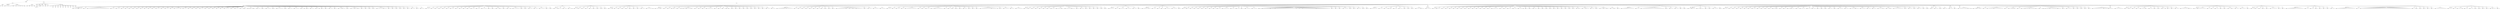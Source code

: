 digraph Tree {
	"t0" [label = "TEI"];
	"t1" [label = "teiHeader"];
	"t2" [label = "fileDesc"];
	"t3" [label = "titleStmt"];
	"t4" [label = "title"];
	"t5" [label = "author"];
	"t6" [label = "publicationStmt"];
	"t7" [label = "publisher"];
	"t8" [label = "idno"];
	"t9" [label = "rights"];
	"t10" [label = "SourceDesc"];
	"t11" [label = "genre"];
	"t12" [label = "inspiration"];
	"t13" [label = "structure"];
	"t14" [label = "type"];
	"t15" [label = "periode"];
	"t16" [label = "taille"];
	"t17" [label = "permalien"];
	"t18" [label = "text"];
	"t19" [label = "front"];
	"t20" [label = "docTitle"];
	"t21" [label = "titlePart"];
	"t22" [label = "titlePart"];
	"t23" [label = "titlePart"];
	"t24" [label = "titlePart"];
	"t25" [label = "docDate"];
	"t26" [label = "docAuthor"];
	"t27" [label = "docImprint"];
	"t28" [label = "privilege"];
	"t29" [label = "head"];
	"t30" [label = "p"];
	"t31" [label = "acheveImprime"];
	"t32" [label = "printer"];
	"t33" [label = "performance"];
	"t34" [label = "premiere"];
	"t35" [label = "div"];
	"t36" [label = "head"];
	"t37" [label = "p"];
	"t38" [label = "castList"];
	"t39" [label = "head"];
	"t40" [label = "castItem"];
	"t41" [label = "role"];
	"t42" [label = "castItem"];
	"t43" [label = "role"];
	"t44" [label = "castItem"];
	"t45" [label = "role"];
	"t46" [label = "castItem"];
	"t47" [label = "role"];
	"t48" [label = "castItem"];
	"t49" [label = "role"];
	"t50" [label = "castItem"];
	"t51" [label = "role"];
	"t52" [label = "castItem"];
	"t53" [label = "role"];
	"t54" [label = "castItem"];
	"t55" [label = "role"];
	"t56" [label = "castItem"];
	"t57" [label = "role"];
	"t58" [label = "castItem"];
	"t59" [label = "role"];
	"t60" [label = "set"];
	"t61" [label = "body"];
	"t62" [label = "div1"];
	"t63" [label = "head"];
	"t64" [label = "div2"];
	"t65" [label = "head"];
	"t66" [label = "stage"];
	"t67" [label = "sp"];
	"t68" [label = "speaker"];
	"t69" [label = "l"];
	"t70" [label = "l"];
	"t71" [label = "sp"];
	"t72" [label = "speaker"];
	"t73" [label = "l"];
	"t74" [label = "l"];
	"t75" [label = "sp"];
	"t76" [label = "speaker"];
	"t77" [label = "l"];
	"t78" [label = "sp"];
	"t79" [label = "speaker"];
	"t80" [label = "l"];
	"t81" [label = "l"];
	"t82" [label = "l"];
	"t83" [label = "l"];
	"t84" [label = "l"];
	"t85" [label = "l"];
	"t86" [label = "l"];
	"t87" [label = "l"];
	"t88" [label = "l"];
	"t89" [label = "l"];
	"t90" [label = "l"];
	"t91" [label = "l"];
	"t92" [label = "l"];
	"t93" [label = "l"];
	"t94" [label = "sp"];
	"t95" [label = "speaker"];
	"t96" [label = "l"];
	"t97" [label = "l"];
	"t98" [label = "sp"];
	"t99" [label = "speaker"];
	"t100" [label = "l"];
	"t101" [label = "l"];
	"t102" [label = "sp"];
	"t103" [label = "speaker"];
	"t104" [label = "l"];
	"t105" [label = "sp"];
	"t106" [label = "speaker"];
	"t107" [label = "l"];
	"t108" [label = "sp"];
	"t109" [label = "speaker"];
	"t110" [label = "l"];
	"t111" [label = "sp"];
	"t112" [label = "speaker"];
	"t113" [label = "l"];
	"t114" [label = "sp"];
	"t115" [label = "speaker"];
	"t116" [label = "l"];
	"t117" [label = "sp"];
	"t118" [label = "speaker"];
	"t119" [label = "l"];
	"t120" [label = "sp"];
	"t121" [label = "speaker"];
	"t122" [label = "l"];
	"t123" [label = "sp"];
	"t124" [label = "speaker"];
	"t125" [label = "l"];
	"t126" [label = "sp"];
	"t127" [label = "speaker"];
	"t128" [label = "l"];
	"t129" [label = "sp"];
	"t130" [label = "speaker"];
	"t131" [label = "l"];
	"t132" [label = "l"];
	"t133" [label = "sp"];
	"t134" [label = "speaker"];
	"t135" [label = "l"];
	"t136" [label = "sp"];
	"t137" [label = "speaker"];
	"t138" [label = "l"];
	"t139" [label = "l"];
	"t140" [label = "sp"];
	"t141" [label = "speaker"];
	"t142" [label = "l"];
	"t143" [label = "sp"];
	"t144" [label = "speaker"];
	"t145" [label = "l"];
	"t146" [label = "l"];
	"t147" [label = "l"];
	"t148" [label = "stage"];
	"t149" [label = "sp"];
	"t150" [label = "speaker"];
	"t151" [label = "l"];
	"t152" [label = "l"];
	"t153" [label = "sp"];
	"t154" [label = "speaker"];
	"t155" [label = "l"];
	"t156" [label = "sp"];
	"t157" [label = "speaker"];
	"t158" [label = "l"];
	"t159" [label = "sp"];
	"t160" [label = "speaker"];
	"t161" [label = "l"];
	"t162" [label = "sp"];
	"t163" [label = "speaker"];
	"t164" [label = "l"];
	"t165" [label = "l"];
	"t166" [label = "sp"];
	"t167" [label = "speaker"];
	"t168" [label = "l"];
	"t169" [label = "sp"];
	"t170" [label = "speaker"];
	"t171" [label = "l"];
	"t172" [label = "sp"];
	"t173" [label = "speaker"];
	"t174" [label = "l"];
	"t175" [label = "sp"];
	"t176" [label = "speaker"];
	"t177" [label = "l"];
	"t178" [label = "sp"];
	"t179" [label = "speaker"];
	"t180" [label = "l"];
	"t181" [label = "sp"];
	"t182" [label = "speaker"];
	"t183" [label = "l"];
	"t184" [label = "l"];
	"t185" [label = "l"];
	"t186" [label = "sp"];
	"t187" [label = "speaker"];
	"t188" [label = "l"];
	"t189" [label = "sp"];
	"t190" [label = "speaker"];
	"t191" [label = "l"];
	"t192" [label = "l"];
	"t193" [label = "sp"];
	"t194" [label = "speaker"];
	"t195" [label = "l"];
	"t196" [label = "sp"];
	"t197" [label = "speaker"];
	"t198" [label = "l"];
	"t199" [label = "sp"];
	"t200" [label = "speaker"];
	"t201" [label = "stage"];
	"t202" [label = "l"];
	"t203" [label = "stage"];
	"t204" [label = "l"];
	"t205" [label = "sp"];
	"t206" [label = "speaker"];
	"t207" [label = "l"];
	"t208" [label = "l"];
	"t209" [label = "sp"];
	"t210" [label = "speaker"];
	"t211" [label = "l"];
	"t212" [label = "sp"];
	"t213" [label = "speaker"];
	"t214" [label = "l"];
	"t215" [label = "l"];
	"t216" [label = "l"];
	"t217" [label = "sp"];
	"t218" [label = "speaker"];
	"t219" [label = "l"];
	"t220" [label = "sp"];
	"t221" [label = "speaker"];
	"t222" [label = "l"];
	"t223" [label = "l"];
	"t224" [label = "l"];
	"t225" [label = "l"];
	"t226" [label = "sp"];
	"t227" [label = "speaker"];
	"t228" [label = "l"];
	"t229" [label = "sp"];
	"t230" [label = "speaker"];
	"t231" [label = "l"];
	"t232" [label = "l"];
	"t233" [label = "sp"];
	"t234" [label = "speaker"];
	"t235" [label = "l"];
	"t236" [label = "l"];
	"t237" [label = "l"];
	"t238" [label = "sp"];
	"t239" [label = "speaker"];
	"t240" [label = "l"];
	"t241" [label = "stage"];
	"t242" [label = "sp"];
	"t243" [label = "speaker"];
	"t244" [label = "l"];
	"t245" [label = "sp"];
	"t246" [label = "speaker"];
	"t247" [label = "l"];
	"t248" [label = "l"];
	"t249" [label = "sp"];
	"t250" [label = "speaker"];
	"t251" [label = "l"];
	"t252" [label = "stage"];
	"t253" [label = "sp"];
	"t254" [label = "speaker"];
	"t255" [label = "l"];
	"t256" [label = "sp"];
	"t257" [label = "speaker"];
	"t258" [label = "l"];
	"t259" [label = "sp"];
	"t260" [label = "speaker"];
	"t261" [label = "l"];
	"t262" [label = "l"];
	"t263" [label = "sp"];
	"t264" [label = "speaker"];
	"t265" [label = "l"];
	"t266" [label = "sp"];
	"t267" [label = "speaker"];
	"t268" [label = "l"];
	"t269" [label = "stage"];
	"t270" [label = "l"];
	"t271" [label = "l"];
	"t272" [label = "sp"];
	"t273" [label = "speaker"];
	"t274" [label = "l"];
	"t275" [label = "sp"];
	"t276" [label = "speaker"];
	"t277" [label = "l"];
	"t278" [label = "stage"];
	"t279" [label = "l"];
	"t280" [label = "stage"];
	"t281" [label = "l"];
	"t282" [label = "sp"];
	"t283" [label = "speaker"];
	"t284" [label = "l"];
	"t285" [label = "sp"];
	"t286" [label = "speaker"];
	"t287" [label = "l"];
	"t288" [label = "sp"];
	"t289" [label = "speaker"];
	"t290" [label = "l"];
	"t291" [label = "sp"];
	"t292" [label = "speaker"];
	"t293" [label = "l"];
	"t294" [label = "sp"];
	"t295" [label = "speaker"];
	"t296" [label = "l"];
	"t297" [label = "l"];
	"t298" [label = "l"];
	"t299" [label = "stage"];
	"t300" [label = "l"];
	"t301" [label = "l"];
	"t302" [label = "sp"];
	"t303" [label = "speaker"];
	"t304" [label = "l"];
	"t305" [label = "sp"];
	"t306" [label = "speaker"];
	"t307" [label = "l"];
	"t308" [label = "sp"];
	"t309" [label = "speaker"];
	"t310" [label = "l"];
	"t311" [label = "sp"];
	"t312" [label = "speaker"];
	"t313" [label = "l"];
	"t314" [label = "sp"];
	"t315" [label = "speaker"];
	"t316" [label = "l"];
	"t317" [label = "sp"];
	"t318" [label = "speaker"];
	"t319" [label = "l"];
	"t320" [label = "sp"];
	"t321" [label = "speaker"];
	"t322" [label = "l"];
	"t323" [label = "l"];
	"t324" [label = "sp"];
	"t325" [label = "speaker"];
	"t326" [label = "l"];
	"t327" [label = "sp"];
	"t328" [label = "speaker"];
	"t329" [label = "l"];
	"t330" [label = "l"];
	"t331" [label = "div2"];
	"t332" [label = "head"];
	"t333" [label = "sp"];
	"t334" [label = "speaker"];
	"t335" [label = "l"];
	"t336" [label = "l"];
	"t337" [label = "sp"];
	"t338" [label = "speaker"];
	"t339" [label = "l"];
	"t340" [label = "sp"];
	"t341" [label = "speaker"];
	"t342" [label = "l"];
	"t343" [label = "sp"];
	"t344" [label = "speaker"];
	"t345" [label = "l"];
	"t346" [label = "sp"];
	"t347" [label = "speaker"];
	"t348" [label = "l"];
	"t349" [label = "sp"];
	"t350" [label = "speaker"];
	"t351" [label = "l"];
	"t352" [label = "sp"];
	"t353" [label = "speaker"];
	"t354" [label = "l"];
	"t355" [label = "l"];
	"t356" [label = "sp"];
	"t357" [label = "speaker"];
	"t358" [label = "l"];
	"t359" [label = "sp"];
	"t360" [label = "speaker"];
	"t361" [label = "l"];
	"t362" [label = "sp"];
	"t363" [label = "speaker"];
	"t364" [label = "l"];
	"t365" [label = "sp"];
	"t366" [label = "speaker"];
	"t367" [label = "l"];
	"t368" [label = "sp"];
	"t369" [label = "speaker"];
	"t370" [label = "l"];
	"t371" [label = "l"];
	"t372" [label = "sp"];
	"t373" [label = "speaker"];
	"t374" [label = "l"];
	"t375" [label = "l"];
	"t376" [label = "sp"];
	"t377" [label = "speaker"];
	"t378" [label = "l"];
	"t379" [label = "l"];
	"t380" [label = "l"];
	"t381" [label = "sp"];
	"t382" [label = "speaker"];
	"t383" [label = "l"];
	"t384" [label = "sp"];
	"t385" [label = "speaker"];
	"t386" [label = "l"];
	"t387" [label = "sp"];
	"t388" [label = "speaker"];
	"t389" [label = "l"];
	"t390" [label = "stage"];
	"t391" [label = "l"];
	"t392" [label = "sp"];
	"t393" [label = "speaker"];
	"t394" [label = "l"];
	"t395" [label = "sp"];
	"t396" [label = "speaker"];
	"t397" [label = "l"];
	"t398" [label = "stage"];
	"t399" [label = "sp"];
	"t400" [label = "speaker"];
	"t401" [label = "l"];
	"t402" [label = "l"];
	"t403" [label = "l"];
	"t404" [label = "l"];
	"t405" [label = "sp"];
	"t406" [label = "speaker"];
	"t407" [label = "l"];
	"t408" [label = "sp"];
	"t409" [label = "speaker"];
	"t410" [label = "l"];
	"t411" [label = "sp"];
	"t412" [label = "speaker"];
	"t413" [label = "l"];
	"t414" [label = "l"];
	"t415" [label = "sp"];
	"t416" [label = "speaker"];
	"t417" [label = "l"];
	"t418" [label = "l"];
	"t419" [label = "sp"];
	"t420" [label = "speaker"];
	"t421" [label = "l"];
	"t422" [label = "l"];
	"t423" [label = "l"];
	"t424" [label = "sp"];
	"t425" [label = "speaker"];
	"t426" [label = "l"];
	"t427" [label = "sp"];
	"t428" [label = "speaker"];
	"t429" [label = "l"];
	"t430" [label = "div2"];
	"t431" [label = "head"];
	"t432" [label = "sp"];
	"t433" [label = "speaker"];
	"t434" [label = "l"];
	"t435" [label = "sp"];
	"t436" [label = "speaker"];
	"t437" [label = "l"];
	"t438" [label = "l"];
	"t439" [label = "sp"];
	"t440" [label = "speaker"];
	"t441" [label = "l"];
	"t442" [label = "l"];
	"t443" [label = "sp"];
	"t444" [label = "speaker"];
	"t445" [label = "l"];
	"t446" [label = "stage"];
	"t447" [label = "div2"];
	"t448" [label = "head"];
	"t449" [label = "sp"];
	"t450" [label = "speaker"];
	"t451" [label = "l"];
	"t452" [label = "sp"];
	"t453" [label = "speaker"];
	"t454" [label = "l"];
	"t455" [label = "sp"];
	"t456" [label = "speaker"];
	"t457" [label = "l"];
	"t458" [label = "sp"];
	"t459" [label = "speaker"];
	"t460" [label = "l"];
	"t461" [label = "sp"];
	"t462" [label = "speaker"];
	"t463" [label = "l"];
	"t464" [label = "sp"];
	"t465" [label = "speaker"];
	"t466" [label = "l"];
	"t467" [label = "sp"];
	"t468" [label = "speaker"];
	"t469" [label = "l"];
	"t470" [label = "sp"];
	"t471" [label = "speaker"];
	"t472" [label = "l"];
	"t473" [label = "sp"];
	"t474" [label = "speaker"];
	"t475" [label = "l"];
	"t476" [label = "div2"];
	"t477" [label = "head"];
	"t478" [label = "sp"];
	"t479" [label = "speaker"];
	"t480" [label = "l"];
	"t481" [label = "stage"];
	"t482" [label = "sp"];
	"t483" [label = "speaker"];
	"t484" [label = "l"];
	"t485" [label = "sp"];
	"t486" [label = "speaker"];
	"t487" [label = "l"];
	"t488" [label = "sp"];
	"t489" [label = "speaker"];
	"t490" [label = "l"];
	"t491" [label = "sp"];
	"t492" [label = "speaker"];
	"t493" [label = "l"];
	"t494" [label = "sp"];
	"t495" [label = "speaker"];
	"t496" [label = "l"];
	"t497" [label = "sp"];
	"t498" [label = "speaker"];
	"t499" [label = "l"];
	"t500" [label = "sp"];
	"t501" [label = "speaker"];
	"t502" [label = "l"];
	"t503" [label = "sp"];
	"t504" [label = "speaker"];
	"t505" [label = "l"];
	"t506" [label = "l"];
	"t507" [label = "sp"];
	"t508" [label = "speaker"];
	"t509" [label = "l"];
	"t510" [label = "l"];
	"t511" [label = "l"];
	"t512" [label = "stage"];
	"t513" [label = "div2"];
	"t514" [label = "head"];
	"t515" [label = "sp"];
	"t516" [label = "speaker"];
	"t517" [label = "l"];
	"t518" [label = "l"];
	"t519" [label = "stage"];
	"t520" [label = "l"];
	"t521" [label = "sp"];
	"t522" [label = "speaker"];
	"t523" [label = "l"];
	"t524" [label = "sp"];
	"t525" [label = "speaker"];
	"t526" [label = "l"];
	"t527" [label = "sp"];
	"t528" [label = "speaker"];
	"t529" [label = "note"];
	"t530" [label = "l"];
	"t531" [label = "sp"];
	"t532" [label = "speaker"];
	"t533" [label = "l"];
	"t534" [label = "sp"];
	"t535" [label = "speaker"];
	"t536" [label = "stage"];
	"t537" [label = "l"];
	"t538" [label = "stage"];
	"t539" [label = "l"];
	"t540" [label = "l"];
	"t541" [label = "stage"];
	"t542" [label = "l"];
	"t543" [label = "sp"];
	"t544" [label = "speaker"];
	"t545" [label = "l"];
	"t546" [label = "sp"];
	"t547" [label = "speaker"];
	"t548" [label = "l"];
	"t549" [label = "sp"];
	"t550" [label = "speaker"];
	"t551" [label = "l"];
	"t552" [label = "sp"];
	"t553" [label = "speaker"];
	"t554" [label = "l"];
	"t555" [label = "l"];
	"t556" [label = "l"];
	"t557" [label = "l"];
	"t558" [label = "sp"];
	"t559" [label = "speaker"];
	"t560" [label = "l"];
	"t561" [label = "sp"];
	"t562" [label = "speaker"];
	"t563" [label = "l"];
	"t564" [label = "sp"];
	"t565" [label = "speaker"];
	"t566" [label = "l"];
	"t567" [label = "sp"];
	"t568" [label = "speaker"];
	"t569" [label = "stage"];
	"t570" [label = "l"];
	"t571" [label = "sp"];
	"t572" [label = "speaker"];
	"t573" [label = "l"];
	"t574" [label = "sp"];
	"t575" [label = "speaker"];
	"t576" [label = "l"];
	"t577" [label = "sp"];
	"t578" [label = "speaker"];
	"t579" [label = "l"];
	"t580" [label = "sp"];
	"t581" [label = "speaker"];
	"t582" [label = "l"];
	"t583" [label = "sp"];
	"t584" [label = "speaker"];
	"t585" [label = "l"];
	"t586" [label = "sp"];
	"t587" [label = "speaker"];
	"t588" [label = "l"];
	"t589" [label = "sp"];
	"t590" [label = "speaker"];
	"t591" [label = "l"];
	"t592" [label = "sp"];
	"t593" [label = "speaker"];
	"t594" [label = "l"];
	"t595" [label = "sp"];
	"t596" [label = "speaker"];
	"t597" [label = "l"];
	"t598" [label = "sp"];
	"t599" [label = "speaker"];
	"t600" [label = "l"];
	"t601" [label = "l"];
	"t602" [label = "sp"];
	"t603" [label = "speaker"];
	"t604" [label = "l"];
	"t605" [label = "l"];
	"t606" [label = "div2"];
	"t607" [label = "head"];
	"t608" [label = "sp"];
	"t609" [label = "speaker"];
	"t610" [label = "l"];
	"t611" [label = "l"];
	"t612" [label = "l"];
	"t613" [label = "l"];
	"t614" [label = "l"];
	"t615" [label = "note"];
	"t616" [label = "l"];
	"t617" [label = "l"];
	"t618" [label = "l"];
	"t619" [label = "l"];
	"t620" [label = "sp"];
	"t621" [label = "speaker"];
	"t622" [label = "l"];
	"t623" [label = "sp"];
	"t624" [label = "speaker"];
	"t625" [label = "l"];
	"t626" [label = "sp"];
	"t627" [label = "speaker"];
	"t628" [label = "l"];
	"t629" [label = "sp"];
	"t630" [label = "speaker"];
	"t631" [label = "l"];
	"t632" [label = "sp"];
	"t633" [label = "speaker"];
	"t634" [label = "l"];
	"t635" [label = "sp"];
	"t636" [label = "speaker"];
	"t637" [label = "l"];
	"t638" [label = "sp"];
	"t639" [label = "speaker"];
	"t640" [label = "l"];
	"t641" [label = "sp"];
	"t642" [label = "speaker"];
	"t643" [label = "l"];
	"t644" [label = "sp"];
	"t645" [label = "speaker"];
	"t646" [label = "l"];
	"t647" [label = "sp"];
	"t648" [label = "speaker"];
	"t649" [label = "l"];
	"t650" [label = "sp"];
	"t651" [label = "speaker"];
	"t652" [label = "l"];
	"t653" [label = "sp"];
	"t654" [label = "speaker"];
	"t655" [label = "l"];
	"t656" [label = "l"];
	"t657" [label = "l"];
	"t658" [label = "l"];
	"t659" [label = "l"];
	"t660" [label = "stage"];
	"t661" [label = "l"];
	"t662" [label = "stage"];
	"t663" [label = "l"];
	"t664" [label = "stage"];
	"t665" [label = "l"];
	"t666" [label = "stage"];
	"t667" [label = "l"];
	"t668" [label = "l"];
	"t669" [label = "l"];
	"t670" [label = "l"];
	"t671" [label = "sp"];
	"t672" [label = "speaker"];
	"t673" [label = "l"];
	"t674" [label = "sp"];
	"t675" [label = "speaker"];
	"t676" [label = "l"];
	"t677" [label = "l"];
	"t678" [label = "sp"];
	"t679" [label = "speaker"];
	"t680" [label = "l"];
	"t681" [label = "l"];
	"t682" [label = "l"];
	"t683" [label = "sp"];
	"t684" [label = "speaker"];
	"t685" [label = "l"];
	"t686" [label = "l"];
	"t687" [label = "l"];
	"t688" [label = "div2"];
	"t689" [label = "head"];
	"t690" [label = "sp"];
	"t691" [label = "speaker"];
	"t692" [label = "l"];
	"t693" [label = "l"];
	"t694" [label = "sp"];
	"t695" [label = "speaker"];
	"t696" [label = "l"];
	"t697" [label = "sp"];
	"t698" [label = "speaker"];
	"t699" [label = "l"];
	"t700" [label = "l"];
	"t701" [label = "sp"];
	"t702" [label = "speaker"];
	"t703" [label = "l"];
	"t704" [label = "sp"];
	"t705" [label = "speaker"];
	"t706" [label = "l"];
	"t707" [label = "l"];
	"t708" [label = "l"];
	"t709" [label = "l"];
	"t710" [label = "l"];
	"t711" [label = "l"];
	"t712" [label = "l"];
	"t713" [label = "sp"];
	"t714" [label = "speaker"];
	"t715" [label = "l"];
	"t716" [label = "sp"];
	"t717" [label = "speaker"];
	"t718" [label = "l"];
	"t719" [label = "sp"];
	"t720" [label = "speaker"];
	"t721" [label = "l"];
	"t722" [label = "l"];
	"t723" [label = "sp"];
	"t724" [label = "speaker"];
	"t725" [label = "l"];
	"t726" [label = "stage"];
	"t727" [label = "l"];
	"t728" [label = "l"];
	"t729" [label = "l"];
	"t730" [label = "l"];
	"t731" [label = "l"];
	"t732" [label = "sp"];
	"t733" [label = "speaker"];
	"t734" [label = "l"];
	"t735" [label = "sp"];
	"t736" [label = "speaker"];
	"t737" [label = "l"];
	"t738" [label = "sp"];
	"t739" [label = "speaker"];
	"t740" [label = "l"];
	"t741" [label = "sp"];
	"t742" [label = "speaker"];
	"t743" [label = "l"];
	"t744" [label = "sp"];
	"t745" [label = "speaker"];
	"t746" [label = "l"];
	"t747" [label = "sp"];
	"t748" [label = "speaker"];
	"t749" [label = "l"];
	"t750" [label = "l"];
	"t751" [label = "sp"];
	"t752" [label = "speaker"];
	"t753" [label = "l"];
	"t754" [label = "sp"];
	"t755" [label = "speaker"];
	"t756" [label = "l"];
	"t757" [label = "sp"];
	"t758" [label = "speaker"];
	"t759" [label = "l"];
	"t760" [label = "sp"];
	"t761" [label = "speaker"];
	"t762" [label = "l"];
	"t763" [label = "l"];
	"t764" [label = "l"];
	"t765" [label = "l"];
	"t766" [label = "l"];
	"t767" [label = "l"];
	"t768" [label = "stage"];
	"t769" [label = "l"];
	"t770" [label = "l"];
	"t771" [label = "l"];
	"t772" [label = "stage"];
	"t773" [label = "sp"];
	"t774" [label = "speaker"];
	"t775" [label = "l"];
	"t776" [label = "sp"];
	"t777" [label = "speaker"];
	"t778" [label = "l"];
	"t779" [label = "l"];
	"t780" [label = "l"];
	"t781" [label = "sp"];
	"t782" [label = "speaker"];
	"t783" [label = "l"];
	"t784" [label = "l"];
	"t785" [label = "sp"];
	"t786" [label = "speaker"];
	"t787" [label = "l"];
	"t788" [label = "l"];
	"t789" [label = "l"];
	"t790" [label = "l"];
	"t791" [label = "div2"];
	"t792" [label = "head"];
	"t793" [label = "sp"];
	"t794" [label = "speaker"];
	"t795" [label = "l"];
	"t796" [label = "sp"];
	"t797" [label = "speaker"];
	"t798" [label = "l"];
	"t799" [label = "sp"];
	"t800" [label = "speaker"];
	"t801" [label = "l"];
	"t802" [label = "sp"];
	"t803" [label = "speaker"];
	"t804" [label = "l"];
	"t805" [label = "sp"];
	"t806" [label = "speaker"];
	"t807" [label = "l"];
	"t808" [label = "sp"];
	"t809" [label = "speaker"];
	"t810" [label = "l"];
	"t811" [label = "sp"];
	"t812" [label = "speaker"];
	"t813" [label = "l"];
	"t814" [label = "sp"];
	"t815" [label = "speaker"];
	"t816" [label = "l"];
	"t817" [label = "l"];
	"t818" [label = "sp"];
	"t819" [label = "speaker"];
	"t820" [label = "l"];
	"t821" [label = "l"];
	"t822" [label = "stage"];
	"t823" [label = "l"];
	"t824" [label = "sp"];
	"t825" [label = "speaker"];
	"t826" [label = "l"];
	"t827" [label = "l"];
	"t828" [label = "l"];
	"t829" [label = "stage"];
	"t830" [label = "l"];
	"t831" [label = "l"];
	"t832" [label = "sp"];
	"t833" [label = "speaker"];
	"t834" [label = "l"];
	"t835" [label = "sp"];
	"t836" [label = "speaker"];
	"t837" [label = "l"];
	"t838" [label = "l"];
	"t839" [label = "sp"];
	"t840" [label = "speaker"];
	"t841" [label = "l"];
	"t842" [label = "sp"];
	"t843" [label = "speaker"];
	"t844" [label = "l"];
	"t845" [label = "sp"];
	"t846" [label = "speaker"];
	"t847" [label = "l"];
	"t848" [label = "sp"];
	"t849" [label = "speaker"];
	"t850" [label = "l"];
	"t851" [label = "sp"];
	"t852" [label = "speaker"];
	"t853" [label = "l"];
	"t854" [label = "sp"];
	"t855" [label = "speaker"];
	"t856" [label = "l"];
	"t857" [label = "div2"];
	"t858" [label = "head"];
	"t859" [label = "sp"];
	"t860" [label = "speaker"];
	"t861" [label = "l"];
	"t862" [label = "l"];
	"t863" [label = "l"];
	"t864" [label = "sp"];
	"t865" [label = "speaker"];
	"t866" [label = "l"];
	"t867" [label = "sp"];
	"t868" [label = "speaker"];
	"t869" [label = "l"];
	"t870" [label = "l"];
	"t871" [label = "l"];
	"t872" [label = "sp"];
	"t873" [label = "speaker"];
	"t874" [label = "l"];
	"t875" [label = "l"];
	"t876" [label = "l"];
	"t877" [label = "sp"];
	"t878" [label = "speaker"];
	"t879" [label = "l"];
	"t880" [label = "l"];
	"t881" [label = "sp"];
	"t882" [label = "speaker"];
	"t883" [label = "l"];
	"t884" [label = "div2"];
	"t885" [label = "head"];
	"t886" [label = "sp"];
	"t887" [label = "speaker"];
	"t888" [label = "l"];
	"t889" [label = "l"];
	"t890" [label = "l"];
	"t891" [label = "note"];
	"t892" [label = "l"];
	"t893" [label = "sp"];
	"t894" [label = "speaker"];
	"t895" [label = "l"];
	"t896" [label = "l"];
	"t897" [label = "sp"];
	"t898" [label = "speaker"];
	"t899" [label = "l"];
	"t900" [label = "sp"];
	"t901" [label = "speaker"];
	"t902" [label = "l"];
	"t903" [label = "sp"];
	"t904" [label = "speaker"];
	"t905" [label = "l"];
	"t906" [label = "l"];
	"t907" [label = "l"];
	"t908" [label = "sp"];
	"t909" [label = "speaker"];
	"t910" [label = "l"];
	"t911" [label = "l"];
	"t912" [label = "l"];
	"t913" [label = "sp"];
	"t914" [label = "speaker"];
	"t915" [label = "l"];
	"t916" [label = "div2"];
	"t917" [label = "head"];
	"t918" [label = "sp"];
	"t919" [label = "speaker"];
	"t920" [label = "l"];
	"t921" [label = "sp"];
	"t922" [label = "speaker"];
	"t923" [label = "l"];
	"t924" [label = "sp"];
	"t925" [label = "speaker"];
	"t926" [label = "l"];
	"t927" [label = "sp"];
	"t928" [label = "speaker"];
	"t929" [label = "l"];
	"t930" [label = "sp"];
	"t931" [label = "speaker"];
	"t932" [label = "l"];
	"t933" [label = "sp"];
	"t934" [label = "speaker"];
	"t935" [label = "l"];
	"t936" [label = "sp"];
	"t937" [label = "speaker"];
	"t938" [label = "l"];
	"t939" [label = "sp"];
	"t940" [label = "speaker"];
	"t941" [label = "l"];
	"t942" [label = "sp"];
	"t943" [label = "speaker"];
	"t944" [label = "l"];
	"t945" [label = "sp"];
	"t946" [label = "speaker"];
	"t947" [label = "l"];
	"t948" [label = "l"];
	"t949" [label = "sp"];
	"t950" [label = "speaker"];
	"t951" [label = "l"];
	"t952" [label = "l"];
	"t953" [label = "l"];
	"t954" [label = "l"];
	"t955" [label = "sp"];
	"t956" [label = "speaker"];
	"t957" [label = "l"];
	"t958" [label = "l"];
	"t959" [label = "sp"];
	"t960" [label = "speaker"];
	"t961" [label = "l"];
	"t962" [label = "l"];
	"t963" [label = "sp"];
	"t964" [label = "speaker"];
	"t965" [label = "l"];
	"t966" [label = "sp"];
	"t967" [label = "speaker"];
	"t968" [label = "l"];
	"t969" [label = "l"];
	"t970" [label = "l"];
	"t971" [label = "sp"];
	"t972" [label = "speaker"];
	"t973" [label = "l"];
	"t974" [label = "l"];
	"t975" [label = "l"];
	"t976" [label = "sp"];
	"t977" [label = "speaker"];
	"t978" [label = "l"];
	"t979" [label = "stage"];
	"t980" [label = "l"];
	"t981" [label = "l"];
	"t982" [label = "l"];
	"t983" [label = "l"];
	"t984" [label = "stage"];
	"t985" [label = "l"];
	"t986" [label = "l"];
	"t987" [label = "note"];
	"t988" [label = "l"];
	"t989" [label = "l"];
	"t990" [label = "l"];
	"t991" [label = "l"];
	"t992" [label = "l"];
	"t993" [label = "l"];
	"t994" [label = "l"];
	"t995" [label = "l"];
	"t996" [label = "l"];
	"t997" [label = "l"];
	"t998" [label = "l"];
	"t999" [label = "l"];
	"t1000" [label = "l"];
	"t1001" [label = "note"];
	"t1002" [label = "l"];
	"t1003" [label = "note"];
	"t1004" [label = "l"];
	"t1005" [label = "note"];
	"t1006" [label = "l"];
	"t1007" [label = "l"];
	"t1008" [label = "l"];
	"t1009" [label = "l"];
	"t1010" [label = "l"];
	"t1011" [label = "l"];
	"t1012" [label = "l"];
	"t1013" [label = "l"];
	"t1014" [label = "note"];
	"t1015" [label = "l"];
	"t1016" [label = "l"];
	"t1017" [label = "l"];
	"t1018" [label = "l"];
	"t1019" [label = "l"];
	"t1020" [label = "l"];
	"t1021" [label = "l"];
	"t1022" [label = "l"];
	"t1023" [label = "l"];
	"t1024" [label = "sp"];
	"t1025" [label = "speaker"];
	"t1026" [label = "l"];
	"t1027" [label = "sp"];
	"t1028" [label = "speaker"];
	"t1029" [label = "l"];
	"t1030" [label = "sp"];
	"t1031" [label = "speaker"];
	"t1032" [label = "l"];
	"t1033" [label = "sp"];
	"t1034" [label = "speaker"];
	"t1035" [label = "l"];
	"t1036" [label = "l"];
	"t1037" [label = "l"];
	"t1038" [label = "sp"];
	"t1039" [label = "speaker"];
	"t1040" [label = "l"];
	"t1041" [label = "sp"];
	"t1042" [label = "speaker"];
	"t1043" [label = "l"];
	"t1044" [label = "sp"];
	"t1045" [label = "speaker"];
	"t1046" [label = "l"];
	"t1047" [label = "l"];
	"t1048" [label = "sp"];
	"t1049" [label = "speaker"];
	"t1050" [label = "l"];
	"t1051" [label = "sp"];
	"t1052" [label = "speaker"];
	"t1053" [label = "l"];
	"t1054" [label = "div2"];
	"t1055" [label = "head"];
	"t1056" [label = "sp"];
	"t1057" [label = "speaker"];
	"t1058" [label = "l"];
	"t1059" [label = "l"];
	"t1060" [label = "l"];
	"t1061" [label = "l"];
	"t1062" [label = "sp"];
	"t1063" [label = "speaker"];
	"t1064" [label = "l"];
	"t1065" [label = "l"];
	"t1066" [label = "sp"];
	"t1067" [label = "speaker"];
	"t1068" [label = "l"];
	"t1069" [label = "sp"];
	"t1070" [label = "speaker"];
	"t1071" [label = "note"];
	"t1072" [label = "l"];
	"t1073" [label = "sp"];
	"t1074" [label = "speaker"];
	"t1075" [label = "l"];
	"t1076" [label = "l"];
	"t1077" [label = "sp"];
	"t1078" [label = "speaker"];
	"t1079" [label = "l"];
	"t1080" [label = "l"];
	"t1081" [label = "sp"];
	"t1082" [label = "speaker"];
	"t1083" [label = "l"];
	"t1084" [label = "sp"];
	"t1085" [label = "speaker"];
	"t1086" [label = "l"];
	"t1087" [label = "sp"];
	"t1088" [label = "speaker"];
	"t1089" [label = "l"];
	"t1090" [label = "sp"];
	"t1091" [label = "speaker"];
	"t1092" [label = "l"];
	"t1093" [label = "l"];
	"t1094" [label = "stage"];
	"t1095" [label = "l"];
	"t1096" [label = "l"];
	"t1097" [label = "div2"];
	"t1098" [label = "head"];
	"t1099" [label = "sp"];
	"t1100" [label = "speaker"];
	"t1101" [label = "l"];
	"t1102" [label = "l"];
	"t1103" [label = "l"];
	"t1104" [label = "div2"];
	"t1105" [label = "head"];
	"t1106" [label = "sp"];
	"t1107" [label = "speaker"];
	"t1108" [label = "l"];
	"t1109" [label = "sp"];
	"t1110" [label = "speaker"];
	"t1111" [label = "l"];
	"t1112" [label = "l"];
	"t1113" [label = "sp"];
	"t1114" [label = "speaker"];
	"t1115" [label = "l"];
	"t1116" [label = "sp"];
	"t1117" [label = "speaker"];
	"t1118" [label = "l"];
	"t1119" [label = "sp"];
	"t1120" [label = "speaker"];
	"t1121" [label = "l"];
	"t1122" [label = "sp"];
	"t1123" [label = "speaker"];
	"t1124" [label = "l"];
	"t1125" [label = "sp"];
	"t1126" [label = "speaker"];
	"t1127" [label = "l"];
	"t1128" [label = "sp"];
	"t1129" [label = "speaker"];
	"t1130" [label = "l"];
	"t1131" [label = "sp"];
	"t1132" [label = "speaker"];
	"t1133" [label = "l"];
	"t1134" [label = "sp"];
	"t1135" [label = "speaker"];
	"t1136" [label = "l"];
	"t1137" [label = "sp"];
	"t1138" [label = "speaker"];
	"t1139" [label = "l"];
	"t1140" [label = "sp"];
	"t1141" [label = "speaker"];
	"t1142" [label = "l"];
	"t1143" [label = "sp"];
	"t1144" [label = "speaker"];
	"t1145" [label = "l"];
	"t1146" [label = "sp"];
	"t1147" [label = "speaker"];
	"t1148" [label = "l"];
	"t1149" [label = "sp"];
	"t1150" [label = "speaker"];
	"t1151" [label = "l"];
	"t1152" [label = "sp"];
	"t1153" [label = "speaker"];
	"t1154" [label = "l"];
	"t1155" [label = "l"];
	"t1156" [label = "l"];
	"t1157" [label = "l"];
	"t1158" [label = "sp"];
	"t1159" [label = "speaker"];
	"t1160" [label = "l"];
	"t1161" [label = "sp"];
	"t1162" [label = "speaker"];
	"t1163" [label = "l"];
	"t1164" [label = "sp"];
	"t1165" [label = "speaker"];
	"t1166" [label = "l"];
	"t1167" [label = "l"];
	"t1168" [label = "sp"];
	"t1169" [label = "speaker"];
	"t1170" [label = "l"];
	"t1171" [label = "l"];
	"t1172" [label = "sp"];
	"t1173" [label = "speaker"];
	"t1174" [label = "l"];
	"t1175" [label = "l"];
	"t1176" [label = "stage"];
	"t1177" [label = "sp"];
	"t1178" [label = "speaker"];
	"t1179" [label = "l"];
	"t1180" [label = "sp"];
	"t1181" [label = "speaker"];
	"t1182" [label = "l"];
	"t1183" [label = "sp"];
	"t1184" [label = "speaker"];
	"t1185" [label = "l"];
	"t1186" [label = "l"];
	"t1187" [label = "sp"];
	"t1188" [label = "speaker"];
	"t1189" [label = "l"];
	"t1190" [label = "sp"];
	"t1191" [label = "speaker"];
	"t1192" [label = "l"];
	"t1193" [label = "sp"];
	"t1194" [label = "speaker"];
	"t1195" [label = "l"];
	"t1196" [label = "sp"];
	"t1197" [label = "speaker"];
	"t1198" [label = "l"];
	"t1199" [label = "sp"];
	"t1200" [label = "speaker"];
	"t1201" [label = "l"];
	"t1202" [label = "sp"];
	"t1203" [label = "speaker"];
	"t1204" [label = "l"];
	"t1205" [label = "sp"];
	"t1206" [label = "speaker"];
	"t1207" [label = "l"];
	"t1208" [label = "sp"];
	"t1209" [label = "speaker"];
	"t1210" [label = "l"];
	"t1211" [label = "sp"];
	"t1212" [label = "speaker"];
	"t1213" [label = "l"];
	"t1214" [label = "sp"];
	"t1215" [label = "speaker"];
	"t1216" [label = "l"];
	"t1217" [label = "sp"];
	"t1218" [label = "speaker"];
	"t1219" [label = "note"];
	"t1220" [label = "l"];
	"t1221" [label = "sp"];
	"t1222" [label = "speaker"];
	"t1223" [label = "l"];
	"t1224" [label = "note"];
	"t1225" [label = "l"];
	"t1226" [label = "l"];
	"t1227" [label = "sp"];
	"t1228" [label = "speaker"];
	"t1229" [label = "l"];
	"t1230" [label = "l"];
	"t1231" [label = "sp"];
	"t1232" [label = "speaker"];
	"t1233" [label = "l"];
	"t1234" [label = "sp"];
	"t1235" [label = "speaker"];
	"t1236" [label = "l"];
	"t1237" [label = "stage"];
	"t1238" [label = "l"];
	"t1239" [label = "stage"];
	"t1240" [label = "l"];
	"t1241" [label = "sp"];
	"t1242" [label = "speaker"];
	"t1243" [label = "l"];
	"t1244" [label = "stage"];
	"t1245" [label = "l"];
	"t1246" [label = "sp"];
	"t1247" [label = "speaker"];
	"t1248" [label = "l"];
	"t1249" [label = "div2"];
	"t1250" [label = "head"];
	"t1251" [label = "sp"];
	"t1252" [label = "speaker"];
	"t1253" [label = "l"];
	"t1254" [label = "l"];
	"t1255" [label = "l"];
	"t1256" [label = "l"];
	"t1257" [label = "l"];
	"t1258" [label = "l"];
	"t1259" [label = "l"];
	"t1260" [label = "l"];
	"t1261" [label = "sp"];
	"t1262" [label = "speaker"];
	"t1263" [label = "l"];
	"t1264" [label = "l"];
	"t1265" [label = "sp"];
	"t1266" [label = "speaker"];
	"t1267" [label = "l"];
	"t1268" [label = "l"];
	"t1269" [label = "l"];
	"t1270" [label = "l"];
	"t1271" [label = "l"];
	"t1272" [label = "l"];
	"t1273" [label = "l"];
	"t1274" [label = "l"];
	"t1275" [label = "l"];
	"t1276" [label = "l"];
	"t1277" [label = "l"];
	"t1278" [label = "l"];
	"t1279" [label = "l"];
	"t1280" [label = "l"];
	"t1281" [label = "l"];
	"t1282" [label = "sp"];
	"t1283" [label = "speaker"];
	"t1284" [label = "l"];
	"t1285" [label = "sp"];
	"t1286" [label = "speaker"];
	"t1287" [label = "l"];
	"t1288" [label = "l"];
	"t1289" [label = "sp"];
	"t1290" [label = "speaker"];
	"t1291" [label = "l"];
	"t1292" [label = "l"];
	"t1293" [label = "sp"];
	"t1294" [label = "speaker"];
	"t1295" [label = "l"];
	"t1296" [label = "sp"];
	"t1297" [label = "speaker"];
	"t1298" [label = "l"];
	"t1299" [label = "div2"];
	"t1300" [label = "head"];
	"t1301" [label = "stage"];
	"t1302" [label = "sp"];
	"t1303" [label = "speaker"];
	"t1304" [label = "l"];
	"t1305" [label = "stage"];
	"t1306" [label = "l"];
	"t1307" [label = "l"];
	"t1308" [label = "sp"];
	"t1309" [label = "speaker"];
	"t1310" [label = "l"];
	"t1311" [label = "stage"];
	"t1312" [label = "l"];
	"t1313" [label = "l"];
	"t1314" [label = "sp"];
	"t1315" [label = "speaker"];
	"t1316" [label = "l"];
	"t1317" [label = "sp"];
	"t1318" [label = "speaker"];
	"t1319" [label = "l"];
	"t1320" [label = "sp"];
	"t1321" [label = "speaker"];
	"t1322" [label = "l"];
	"t1323" [label = "l"];
	"t1324" [label = "l"];
	"t1325" [label = "sp"];
	"t1326" [label = "speaker"];
	"t1327" [label = "l"];
	"t1328" [label = "div2"];
	"t1329" [label = "head"];
	"t1330" [label = "sp"];
	"t1331" [label = "speaker"];
	"t1332" [label = "l"];
	"t1333" [label = "l"];
	"t1334" [label = "sp"];
	"t1335" [label = "speaker"];
	"t1336" [label = "l"];
	"t1337" [label = "sp"];
	"t1338" [label = "speaker"];
	"t1339" [label = "l"];
	"t1340" [label = "sp"];
	"t1341" [label = "speaker"];
	"t1342" [label = "l"];
	"t1343" [label = "sp"];
	"t1344" [label = "speaker"];
	"t1345" [label = "l"];
	"t1346" [label = "sp"];
	"t1347" [label = "speaker"];
	"t1348" [label = "l"];
	"t1349" [label = "sp"];
	"t1350" [label = "speaker"];
	"t1351" [label = "l"];
	"t1352" [label = "sp"];
	"t1353" [label = "speaker"];
	"t1354" [label = "l"];
	"t1355" [label = "l"];
	"t1356" [label = "sp"];
	"t1357" [label = "speaker"];
	"t1358" [label = "l"];
	"t1359" [label = "sp"];
	"t1360" [label = "speaker"];
	"t1361" [label = "l"];
	"t1362" [label = "sp"];
	"t1363" [label = "speaker"];
	"t1364" [label = "l"];
	"t1365" [label = "sp"];
	"t1366" [label = "speaker"];
	"t1367" [label = "l"];
	"t1368" [label = "sp"];
	"t1369" [label = "speaker"];
	"t1370" [label = "l"];
	"t1371" [label = "stage"];
	"t1372" [label = "l"];
	"t1373" [label = "sp"];
	"t1374" [label = "speaker"];
	"t1375" [label = "l"];
	"t1376" [label = "sp"];
	"t1377" [label = "speaker"];
	"t1378" [label = "l"];
	"t1379" [label = "sp"];
	"t1380" [label = "speaker"];
	"t1381" [label = "l"];
	"t1382" [label = "stage"];
	"t1383" [label = "l"];
	"t1384" [label = "l"];
	"t1385" [label = "sp"];
	"t1386" [label = "speaker"];
	"t1387" [label = "l"];
	"t1388" [label = "sp"];
	"t1389" [label = "speaker"];
	"t1390" [label = "l"];
	"t1391" [label = "l"];
	"t1392" [label = "l"];
	"t1393" [label = "sp"];
	"t1394" [label = "speaker"];
	"t1395" [label = "l"];
	"t1396" [label = "l"];
	"t1397" [label = "sp"];
	"t1398" [label = "speaker"];
	"t1399" [label = "l"];
	"t1400" [label = "l"];
	"t1401" [label = "sp"];
	"t1402" [label = "speaker"];
	"t1403" [label = "l"];
	"t1404" [label = "sp"];
	"t1405" [label = "speaker"];
	"t1406" [label = "l"];
	"t1407" [label = "sp"];
	"t1408" [label = "speaker"];
	"t1409" [label = "l"];
	"t1410" [label = "sp"];
	"t1411" [label = "speaker"];
	"t1412" [label = "l"];
	"t1413" [label = "l"];
	"t1414" [label = "sp"];
	"t1415" [label = "speaker"];
	"t1416" [label = "l"];
	"t1417" [label = "sp"];
	"t1418" [label = "speaker"];
	"t1419" [label = "l"];
	"t1420" [label = "l"];
	"t1421" [label = "l"];
	"t1422" [label = "sp"];
	"t1423" [label = "speaker"];
	"t1424" [label = "l"];
	"t1425" [label = "l"];
	"t1426" [label = "sp"];
	"t1427" [label = "speaker"];
	"t1428" [label = "l"];
	"t1429" [label = "l"];
	"t1430" [label = "stage"];
	"t1431" [label = "l"];
	"t1432" [label = "l"];
	"t1433" [label = "sp"];
	"t1434" [label = "speaker"];
	"t1435" [label = "l"];
	"t1436" [label = "l"];
	"t1437" [label = "l"];
	"t1438" [label = "sp"];
	"t1439" [label = "speaker"];
	"t1440" [label = "l"];
	"t1441" [label = "l"];
	"t1442" [label = "sp"];
	"t1443" [label = "speaker"];
	"t1444" [label = "l"];
	"t1445" [label = "l"];
	"t1446" [label = "sp"];
	"t1447" [label = "speaker"];
	"t1448" [label = "l"];
	"t1449" [label = "l"];
	"t1450" [label = "note"];
	"t1451" [label = "l"];
	"t1452" [label = "sp"];
	"t1453" [label = "speaker"];
	"t1454" [label = "l"];
	"t1455" [label = "stage"];
	"t1456" [label = "l"];
	"t1457" [label = "sp"];
	"t1458" [label = "speaker"];
	"t1459" [label = "l"];
	"t1460" [label = "l"];
	"t1461" [label = "l"];
	"t1462" [label = "l"];
	"t1463" [label = "l"];
	"t1464" [label = "l"];
	"t1465" [label = "sp"];
	"t1466" [label = "speaker"];
	"t1467" [label = "l"];
	"t1468" [label = "sp"];
	"t1469" [label = "speaker"];
	"t1470" [label = "l"];
	"t1471" [label = "l"];
	"t1472" [label = "sp"];
	"t1473" [label = "speaker"];
	"t1474" [label = "l"];
	"t1475" [label = "sp"];
	"t1476" [label = "speaker"];
	"t1477" [label = "l"];
	"t1478" [label = "l"];
	"t1479" [label = "sp"];
	"t1480" [label = "speaker"];
	"t1481" [label = "l"];
	"t1482" [label = "sp"];
	"t1483" [label = "speaker"];
	"t1484" [label = "l"];
	"t1485" [label = "div2"];
	"t1486" [label = "head"];
	"t1487" [label = "sp"];
	"t1488" [label = "speaker"];
	"t1489" [label = "l"];
	"t1490" [label = "sp"];
	"t1491" [label = "speaker"];
	"t1492" [label = "l"];
	"t1493" [label = "l"];
	"t1494" [label = "sp"];
	"t1495" [label = "speaker"];
	"t1496" [label = "l"];
	"t1497" [label = "sp"];
	"t1498" [label = "speaker"];
	"t1499" [label = "l"];
	"t1500" [label = "l"];
	"t1501" [label = "div2"];
	"t1502" [label = "head"];
	"t1503" [label = "sp"];
	"t1504" [label = "speaker"];
	"t1505" [label = "l"];
	"t1506" [label = "l"];
	"t1507" [label = "sp"];
	"t1508" [label = "speaker"];
	"t1509" [label = "l"];
	"t1510" [label = "div2"];
	"t1511" [label = "head"];
	"t1512" [label = "sp"];
	"t1513" [label = "speaker"];
	"t1514" [label = "l"];
	"t1515" [label = "l"];
	"t1516" [label = "l"];
	"t1517" [label = "l"];
	"t1518" [label = "l"];
	"t1519" [label = "note"];
	"t1520" [label = "l"];
	"t1521" [label = "stage"];
	"t1522" [label = "div2"];
	"t1523" [label = "head"];
	"t1524" [label = "sp"];
	"t1525" [label = "speaker"];
	"t1526" [label = "l"];
	"t1527" [label = "note"];
	"t1528" [label = "l"];
	"t1529" [label = "note"];
	"t1530" [label = "l"];
	"t1531" [label = "sp"];
	"t1532" [label = "speaker"];
	"t1533" [label = "l"];
	"t1534" [label = "sp"];
	"t1535" [label = "speaker"];
	"t1536" [label = "l"];
	"t1537" [label = "l"];
	"t1538" [label = "l"];
	"t1539" [label = "stage"];
	"t1540" [label = "l"];
	"t1541" [label = "l"];
	"t1542" [label = "l"];
	"t1543" [label = "l"];
	"t1544" [label = "l"];
	"t1545" [label = "l"];
	"t1546" [label = "sp"];
	"t1547" [label = "speaker"];
	"t1548" [label = "l"];
	"t1549" [label = "sp"];
	"t1550" [label = "speaker"];
	"t1551" [label = "l"];
	"t1552" [label = "note"];
	"t1553" [label = "stage"];
	"t1554" [label = "l"];
	"t1555" [label = "sp"];
	"t1556" [label = "speaker"];
	"t1557" [label = "l"];
	"t1558" [label = "sp"];
	"t1559" [label = "speaker"];
	"t1560" [label = "l"];
	"t1561" [label = "note"];
	"t1562" [label = "l"];
	"t1563" [label = "l"];
	"t1564" [label = "note"];
	"t1565" [label = "l"];
	"t1566" [label = "l"];
	"t1567" [label = "l"];
	"t1568" [label = "note"];
	"t1569" [label = "l"];
	"t1570" [label = "sp"];
	"t1571" [label = "speaker"];
	"t1572" [label = "l"];
	"t1573" [label = "sp"];
	"t1574" [label = "speaker"];
	"t1575" [label = "note"];
	"t1576" [label = "l"];
	"t1577" [label = "l"];
	"t1578" [label = "stage"];
	"t1579" [label = "l"];
	"t1580" [label = "l"];
	"t1581" [label = "l"];
	"t1582" [label = "l"];
	"t1583" [label = "stage"];
	"t1584" [label = "l"];
	"t1585" [label = "l"];
	"t1586" [label = "sp"];
	"t1587" [label = "speaker"];
	"t1588" [label = "l"];
	"t1589" [label = "sp"];
	"t1590" [label = "speaker"];
	"t1591" [label = "l"];
	"t1592" [label = "l"];
	"t1593" [label = "l"];
	"t1594" [label = "sp"];
	"t1595" [label = "speaker"];
	"t1596" [label = "l"];
	"t1597" [label = "sp"];
	"t1598" [label = "speaker"];
	"t1599" [label = "l"];
	"t1600" [label = "sp"];
	"t1601" [label = "speaker"];
	"t1602" [label = "l"];
	"t1603" [label = "sp"];
	"t1604" [label = "speaker"];
	"t1605" [label = "l"];
	"t1606" [label = "sp"];
	"t1607" [label = "speaker"];
	"t1608" [label = "l"];
	"t1609" [label = "sp"];
	"t1610" [label = "speaker"];
	"t1611" [label = "l"];
	"t1612" [label = "l"];
	"t1613" [label = "l"];
	"t1614" [label = "l"];
	"t1615" [label = "l"];
	"t1616" [label = "l"];
	"t1617" [label = "stage"];
	"t1618" [label = "l"];
	"t1619" [label = "l"];
	"t1620" [label = "stage"];
	"t1621" [label = "l"];
	"t1622" [label = "l"];
	"t1623" [label = "l"];
	"t1624" [label = "div2"];
	"t1625" [label = "head"];
	"t1626" [label = "sp"];
	"t1627" [label = "speaker"];
	"t1628" [label = "l"];
	"t1629" [label = "l"];
	"t1630" [label = "l"];
	"t1631" [label = "l"];
	"t1632" [label = "l"];
	"t1633" [label = "div2"];
	"t1634" [label = "head"];
	"t1635" [label = "sp"];
	"t1636" [label = "speaker"];
	"t1637" [label = "l"];
	"t1638" [label = "sp"];
	"t1639" [label = "speaker"];
	"t1640" [label = "l"];
	"t1641" [label = "sp"];
	"t1642" [label = "speaker"];
	"t1643" [label = "l"];
	"t1644" [label = "sp"];
	"t1645" [label = "speaker"];
	"t1646" [label = "l"];
	"t1647" [label = "sp"];
	"t1648" [label = "speaker"];
	"t1649" [label = "l"];
	"t1650" [label = "l"];
	"t1651" [label = "stage"];
	"t1652" [label = "l"];
	"t1653" [label = "sp"];
	"t1654" [label = "speaker"];
	"t1655" [label = "l"];
	"t1656" [label = "l"];
	"t1657" [label = "sp"];
	"t1658" [label = "speaker"];
	"t1659" [label = "l"];
	"t1660" [label = "sp"];
	"t1661" [label = "speaker"];
	"t1662" [label = "l"];
	"t1663" [label = "sp"];
	"t1664" [label = "speaker"];
	"t1665" [label = "l"];
	"t1666" [label = "stage"];
	"t1667" [label = "sp"];
	"t1668" [label = "speaker"];
	"t1669" [label = "l"];
	"t1670" [label = "sp"];
	"t1671" [label = "speaker"];
	"t1672" [label = "l"];
	"t1673" [label = "sp"];
	"t1674" [label = "speaker"];
	"t1675" [label = "l"];
	"t1676" [label = "l"];
	"t1677" [label = "sp"];
	"t1678" [label = "speaker"];
	"t1679" [label = "l"];
	"t1680" [label = "l"];
	"t1681" [label = "l"];
	"t1682" [label = "l"];
	"t1683" [label = "stage"];
	"t1684" [label = "l"];
	"t1685" [label = "l"];
	"t1686" [label = "div2"];
	"t1687" [label = "head"];
	"t1688" [label = "sp"];
	"t1689" [label = "speaker"];
	"t1690" [label = "l"];
	"t1691" [label = "sp"];
	"t1692" [label = "speaker"];
	"t1693" [label = "l"];
	"t1694" [label = "l"];
	"t1695" [label = "l"];
	"t1696" [label = "l"];
	"t1697" [label = "l"];
	"t1698" [label = "sp"];
	"t1699" [label = "speaker"];
	"t1700" [label = "l"];
	"t1701" [label = "sp"];
	"t1702" [label = "speaker"];
	"t1703" [label = "l"];
	"t1704" [label = "sp"];
	"t1705" [label = "speaker"];
	"t1706" [label = "l"];
	"t1707" [label = "l"];
	"t1708" [label = "sp"];
	"t1709" [label = "speaker"];
	"t1710" [label = "l"];
	"t1711" [label = "sp"];
	"t1712" [label = "speaker"];
	"t1713" [label = "l"];
	"t1714" [label = "sp"];
	"t1715" [label = "speaker"];
	"t1716" [label = "l"];
	"t1717" [label = "stage"];
	"t1718" [label = "l"];
	"t1719" [label = "sp"];
	"t1720" [label = "speaker"];
	"t1721" [label = "l"];
	"t1722" [label = "l"];
	"t1723" [label = "sp"];
	"t1724" [label = "speaker"];
	"t1725" [label = "l"];
	"t1726" [label = "l"];
	"t1727" [label = "l"];
	"t1728" [label = "sp"];
	"t1729" [label = "speaker"];
	"t1730" [label = "l"];
	"t1731" [label = "div2"];
	"t1732" [label = "head"];
	"t1733" [label = "sp"];
	"t1734" [label = "speaker"];
	"t1735" [label = "l"];
	"t1736" [label = "sp"];
	"t1737" [label = "speaker"];
	"t1738" [label = "l"];
	"t1739" [label = "sp"];
	"t1740" [label = "speaker"];
	"t1741" [label = "l"];
	"t1742" [label = "sp"];
	"t1743" [label = "speaker"];
	"t1744" [label = "l"];
	"t1745" [label = "sp"];
	"t1746" [label = "speaker"];
	"t1747" [label = "l"];
	"t1748" [label = "sp"];
	"t1749" [label = "speaker"];
	"t1750" [label = "l"];
	"t1751" [label = "l"];
	"t1752" [label = "l"];
	"t1753" [label = "l"];
	"t1754" [label = "sp"];
	"t1755" [label = "speaker"];
	"t1756" [label = "l"];
	"t1757" [label = "sp"];
	"t1758" [label = "speaker"];
	"t1759" [label = "l"];
	"t1760" [label = "div2"];
	"t1761" [label = "head"];
	"t1762" [label = "sp"];
	"t1763" [label = "speaker"];
	"t1764" [label = "l"];
	"t1765" [label = "l"];
	"t1766" [label = "l"];
	"t1767" [label = "l"];
	"t1768" [label = "l"];
	"t1769" [label = "l"];
	"t1770" [label = "l"];
	"t1771" [label = "l"];
	"t1772" [label = "l"];
	"t1773" [label = "l"];
	"t1774" [label = "l"];
	"t1775" [label = "sp"];
	"t1776" [label = "speaker"];
	"t1777" [label = "l"];
	"t1778" [label = "l"];
	"t1779" [label = "sp"];
	"t1780" [label = "speaker"];
	"t1781" [label = "l"];
	"t1782" [label = "l"];
	"t1783" [label = "sp"];
	"t1784" [label = "speaker"];
	"t1785" [label = "l"];
	"t1786" [label = "sp"];
	"t1787" [label = "speaker"];
	"t1788" [label = "l"];
	"t1789" [label = "sp"];
	"t1790" [label = "speaker"];
	"t1791" [label = "l"];
	"t1792" [label = "sp"];
	"t1793" [label = "speaker"];
	"t1794" [label = "l"];
	"t1795" [label = "sp"];
	"t1796" [label = "speaker"];
	"t1797" [label = "l"];
	"t1798" [label = "l"];
	"t1799" [label = "div2"];
	"t1800" [label = "head"];
	"t1801" [label = "sp"];
	"t1802" [label = "speaker"];
	"t1803" [label = "l"];
	"t1804" [label = "l"];
	"t1805" [label = "l"];
	"t1806" [label = "l"];
	"t1807" [label = "l"];
	"t1808" [label = "l"];
	"t1809" [label = "l"];
	"t1810" [label = "l"];
	"t1811" [label = "l"];
	"t1812" [label = "l"];
	"t1813" [label = "l"];
	"t1814" [label = "l"];
	"t1815" [label = "sp"];
	"t1816" [label = "speaker"];
	"t1817" [label = "l"];
	"t1818" [label = "sp"];
	"t1819" [label = "speaker"];
	"t1820" [label = "l"];
	"t1821" [label = "l"];
	"t1822" [label = "l"];
	"t1823" [label = "l"];
	"t1824" [label = "l"];
	"t1825" [label = "l"];
	"t1826" [label = "l"];
	"t1827" [label = "l"];
	"t1828" [label = "l"];
	"t1829" [label = "l"];
	"t1830" [label = "l"];
	"t1831" [label = "l"];
	"t1832" [label = "l"];
	"t1833" [label = "l"];
	"t1834" [label = "l"];
	"t1835" [label = "l"];
	"t1836" [label = "l"];
	"t1837" [label = "l"];
	"t1838" [label = "l"];
	"t1839" [label = "l"];
	"t1840" [label = "l"];
	"t1841" [label = "l"];
	"t1842" [label = "l"];
	"t1843" [label = "l"];
	"t1844" [label = "l"];
	"t1845" [label = "l"];
	"t1846" [label = "l"];
	"t1847" [label = "l"];
	"t1848" [label = "l"];
	"t1849" [label = "l"];
	"t1850" [label = "l"];
	"t1851" [label = "l"];
	"t1852" [label = "l"];
	"t1853" [label = "sp"];
	"t1854" [label = "speaker"];
	"t1855" [label = "l"];
	"t1856" [label = "sp"];
	"t1857" [label = "speaker"];
	"t1858" [label = "l"];
	"t1859" [label = "sp"];
	"t1860" [label = "speaker"];
	"t1861" [label = "l"];
	"t1862" [label = "sp"];
	"t1863" [label = "speaker"];
	"t1864" [label = "l"];
	"t1865" [label = "sp"];
	"t1866" [label = "speaker"];
	"t1867" [label = "l"];
	"t1868" [label = "sp"];
	"t1869" [label = "speaker"];
	"t1870" [label = "l"];
	"t1871" [label = "sp"];
	"t1872" [label = "speaker"];
	"t1873" [label = "l"];
	"t1874" [label = "l"];
	"t1875" [label = "l"];
	"t1876" [label = "l"];
	"t1877" [label = "l"];
	"t1878" [label = "l"];
	"t1879" [label = "l"];
	"t1880" [label = "div2"];
	"t1881" [label = "head"];
	"t1882" [label = "sp"];
	"t1883" [label = "speaker"];
	"t1884" [label = "l"];
	"t1885" [label = "l"];
	"t1886" [label = "sp"];
	"t1887" [label = "speaker"];
	"t1888" [label = "l"];
	"t1889" [label = "sp"];
	"t1890" [label = "speaker"];
	"t1891" [label = "l"];
	"t1892" [label = "l"];
	"t1893" [label = "stage"];
	"t1894" [label = "sp"];
	"t1895" [label = "speaker"];
	"t1896" [label = "l"];
	"t1897" [label = "l"];
	"t1898" [label = "sp"];
	"t1899" [label = "speaker"];
	"t1900" [label = "l"];
	"t1901" [label = "l"];
	"t1902" [label = "sp"];
	"t1903" [label = "speaker"];
	"t1904" [label = "l"];
	"t1905" [label = "sp"];
	"t1906" [label = "speaker"];
	"t1907" [label = "l"];
	"t1908" [label = "sp"];
	"t1909" [label = "speaker"];
	"t1910" [label = "l"];
	"t1911" [label = "sp"];
	"t1912" [label = "speaker"];
	"t1913" [label = "l"];
	"t1914" [label = "sp"];
	"t1915" [label = "speaker"];
	"t1916" [label = "note"];
	"t1917" [label = "l"];
	"t1918" [label = "l"];
	"t1919" [label = "sp"];
	"t1920" [label = "speaker"];
	"t1921" [label = "l"];
	"t0" -> "t1";
	"t1" -> "t2";
	"t2" -> "t3";
	"t3" -> "t4";
	"t3" -> "t5";
	"t2" -> "t6";
	"t6" -> "t7";
	"t6" -> "t8";
	"t6" -> "t9";
	"t2" -> "t10";
	"t10" -> "t11";
	"t10" -> "t12";
	"t10" -> "t13";
	"t10" -> "t14";
	"t10" -> "t15";
	"t10" -> "t16";
	"t10" -> "t17";
	"t0" -> "t18";
	"t18" -> "t19";
	"t19" -> "t20";
	"t20" -> "t21";
	"t20" -> "t22";
	"t20" -> "t23";
	"t20" -> "t24";
	"t19" -> "t25";
	"t19" -> "t26";
	"t19" -> "t27";
	"t27" -> "t28";
	"t28" -> "t29";
	"t28" -> "t30";
	"t27" -> "t31";
	"t27" -> "t32";
	"t19" -> "t33";
	"t33" -> "t34";
	"t19" -> "t35";
	"t35" -> "t36";
	"t35" -> "t37";
	"t19" -> "t38";
	"t38" -> "t39";
	"t38" -> "t40";
	"t40" -> "t41";
	"t38" -> "t42";
	"t42" -> "t43";
	"t38" -> "t44";
	"t44" -> "t45";
	"t38" -> "t46";
	"t46" -> "t47";
	"t38" -> "t48";
	"t48" -> "t49";
	"t38" -> "t50";
	"t50" -> "t51";
	"t38" -> "t52";
	"t52" -> "t53";
	"t38" -> "t54";
	"t54" -> "t55";
	"t38" -> "t56";
	"t56" -> "t57";
	"t38" -> "t58";
	"t58" -> "t59";
	"t19" -> "t60";
	"t18" -> "t61";
	"t61" -> "t62";
	"t62" -> "t63";
	"t62" -> "t64";
	"t64" -> "t65";
	"t64" -> "t66";
	"t64" -> "t67";
	"t67" -> "t68";
	"t67" -> "t69";
	"t67" -> "t70";
	"t64" -> "t71";
	"t71" -> "t72";
	"t71" -> "t73";
	"t71" -> "t74";
	"t64" -> "t75";
	"t75" -> "t76";
	"t75" -> "t77";
	"t64" -> "t78";
	"t78" -> "t79";
	"t78" -> "t80";
	"t78" -> "t81";
	"t78" -> "t82";
	"t78" -> "t83";
	"t78" -> "t84";
	"t78" -> "t85";
	"t78" -> "t86";
	"t78" -> "t87";
	"t78" -> "t88";
	"t78" -> "t89";
	"t78" -> "t90";
	"t78" -> "t91";
	"t78" -> "t92";
	"t78" -> "t93";
	"t64" -> "t94";
	"t94" -> "t95";
	"t94" -> "t96";
	"t94" -> "t97";
	"t64" -> "t98";
	"t98" -> "t99";
	"t98" -> "t100";
	"t98" -> "t101";
	"t64" -> "t102";
	"t102" -> "t103";
	"t102" -> "t104";
	"t64" -> "t105";
	"t105" -> "t106";
	"t105" -> "t107";
	"t64" -> "t108";
	"t108" -> "t109";
	"t108" -> "t110";
	"t64" -> "t111";
	"t111" -> "t112";
	"t111" -> "t113";
	"t64" -> "t114";
	"t114" -> "t115";
	"t114" -> "t116";
	"t64" -> "t117";
	"t117" -> "t118";
	"t117" -> "t119";
	"t64" -> "t120";
	"t120" -> "t121";
	"t120" -> "t122";
	"t64" -> "t123";
	"t123" -> "t124";
	"t123" -> "t125";
	"t64" -> "t126";
	"t126" -> "t127";
	"t126" -> "t128";
	"t64" -> "t129";
	"t129" -> "t130";
	"t129" -> "t131";
	"t129" -> "t132";
	"t64" -> "t133";
	"t133" -> "t134";
	"t133" -> "t135";
	"t64" -> "t136";
	"t136" -> "t137";
	"t136" -> "t138";
	"t136" -> "t139";
	"t64" -> "t140";
	"t140" -> "t141";
	"t140" -> "t142";
	"t64" -> "t143";
	"t143" -> "t144";
	"t143" -> "t145";
	"t143" -> "t146";
	"t143" -> "t147";
	"t143" -> "t148";
	"t64" -> "t149";
	"t149" -> "t150";
	"t149" -> "t151";
	"t149" -> "t152";
	"t64" -> "t153";
	"t153" -> "t154";
	"t153" -> "t155";
	"t64" -> "t156";
	"t156" -> "t157";
	"t156" -> "t158";
	"t64" -> "t159";
	"t159" -> "t160";
	"t159" -> "t161";
	"t64" -> "t162";
	"t162" -> "t163";
	"t162" -> "t164";
	"t162" -> "t165";
	"t64" -> "t166";
	"t166" -> "t167";
	"t166" -> "t168";
	"t64" -> "t169";
	"t169" -> "t170";
	"t169" -> "t171";
	"t64" -> "t172";
	"t172" -> "t173";
	"t172" -> "t174";
	"t64" -> "t175";
	"t175" -> "t176";
	"t175" -> "t177";
	"t64" -> "t178";
	"t178" -> "t179";
	"t178" -> "t180";
	"t64" -> "t181";
	"t181" -> "t182";
	"t181" -> "t183";
	"t181" -> "t184";
	"t181" -> "t185";
	"t64" -> "t186";
	"t186" -> "t187";
	"t186" -> "t188";
	"t64" -> "t189";
	"t189" -> "t190";
	"t189" -> "t191";
	"t189" -> "t192";
	"t64" -> "t193";
	"t193" -> "t194";
	"t193" -> "t195";
	"t64" -> "t196";
	"t196" -> "t197";
	"t196" -> "t198";
	"t64" -> "t199";
	"t199" -> "t200";
	"t199" -> "t201";
	"t199" -> "t202";
	"t199" -> "t203";
	"t199" -> "t204";
	"t64" -> "t205";
	"t205" -> "t206";
	"t205" -> "t207";
	"t205" -> "t208";
	"t64" -> "t209";
	"t209" -> "t210";
	"t209" -> "t211";
	"t64" -> "t212";
	"t212" -> "t213";
	"t212" -> "t214";
	"t212" -> "t215";
	"t212" -> "t216";
	"t64" -> "t217";
	"t217" -> "t218";
	"t217" -> "t219";
	"t64" -> "t220";
	"t220" -> "t221";
	"t220" -> "t222";
	"t220" -> "t223";
	"t220" -> "t224";
	"t220" -> "t225";
	"t64" -> "t226";
	"t226" -> "t227";
	"t226" -> "t228";
	"t64" -> "t229";
	"t229" -> "t230";
	"t229" -> "t231";
	"t229" -> "t232";
	"t64" -> "t233";
	"t233" -> "t234";
	"t233" -> "t235";
	"t233" -> "t236";
	"t233" -> "t237";
	"t64" -> "t238";
	"t238" -> "t239";
	"t238" -> "t240";
	"t238" -> "t241";
	"t64" -> "t242";
	"t242" -> "t243";
	"t242" -> "t244";
	"t64" -> "t245";
	"t245" -> "t246";
	"t245" -> "t247";
	"t245" -> "t248";
	"t64" -> "t249";
	"t249" -> "t250";
	"t249" -> "t251";
	"t249" -> "t252";
	"t64" -> "t253";
	"t253" -> "t254";
	"t253" -> "t255";
	"t64" -> "t256";
	"t256" -> "t257";
	"t256" -> "t258";
	"t64" -> "t259";
	"t259" -> "t260";
	"t259" -> "t261";
	"t259" -> "t262";
	"t64" -> "t263";
	"t263" -> "t264";
	"t263" -> "t265";
	"t64" -> "t266";
	"t266" -> "t267";
	"t266" -> "t268";
	"t266" -> "t269";
	"t266" -> "t270";
	"t266" -> "t271";
	"t64" -> "t272";
	"t272" -> "t273";
	"t272" -> "t274";
	"t64" -> "t275";
	"t275" -> "t276";
	"t275" -> "t277";
	"t275" -> "t278";
	"t275" -> "t279";
	"t275" -> "t280";
	"t275" -> "t281";
	"t64" -> "t282";
	"t282" -> "t283";
	"t282" -> "t284";
	"t64" -> "t285";
	"t285" -> "t286";
	"t285" -> "t287";
	"t64" -> "t288";
	"t288" -> "t289";
	"t288" -> "t290";
	"t64" -> "t291";
	"t291" -> "t292";
	"t291" -> "t293";
	"t64" -> "t294";
	"t294" -> "t295";
	"t294" -> "t296";
	"t294" -> "t297";
	"t294" -> "t298";
	"t294" -> "t299";
	"t294" -> "t300";
	"t294" -> "t301";
	"t64" -> "t302";
	"t302" -> "t303";
	"t302" -> "t304";
	"t64" -> "t305";
	"t305" -> "t306";
	"t305" -> "t307";
	"t64" -> "t308";
	"t308" -> "t309";
	"t308" -> "t310";
	"t64" -> "t311";
	"t311" -> "t312";
	"t311" -> "t313";
	"t64" -> "t314";
	"t314" -> "t315";
	"t314" -> "t316";
	"t64" -> "t317";
	"t317" -> "t318";
	"t317" -> "t319";
	"t64" -> "t320";
	"t320" -> "t321";
	"t320" -> "t322";
	"t320" -> "t323";
	"t64" -> "t324";
	"t324" -> "t325";
	"t324" -> "t326";
	"t64" -> "t327";
	"t327" -> "t328";
	"t327" -> "t329";
	"t327" -> "t330";
	"t62" -> "t331";
	"t331" -> "t332";
	"t331" -> "t333";
	"t333" -> "t334";
	"t333" -> "t335";
	"t333" -> "t336";
	"t331" -> "t337";
	"t337" -> "t338";
	"t337" -> "t339";
	"t331" -> "t340";
	"t340" -> "t341";
	"t340" -> "t342";
	"t331" -> "t343";
	"t343" -> "t344";
	"t343" -> "t345";
	"t331" -> "t346";
	"t346" -> "t347";
	"t346" -> "t348";
	"t331" -> "t349";
	"t349" -> "t350";
	"t349" -> "t351";
	"t331" -> "t352";
	"t352" -> "t353";
	"t352" -> "t354";
	"t352" -> "t355";
	"t331" -> "t356";
	"t356" -> "t357";
	"t356" -> "t358";
	"t331" -> "t359";
	"t359" -> "t360";
	"t359" -> "t361";
	"t331" -> "t362";
	"t362" -> "t363";
	"t362" -> "t364";
	"t331" -> "t365";
	"t365" -> "t366";
	"t365" -> "t367";
	"t331" -> "t368";
	"t368" -> "t369";
	"t368" -> "t370";
	"t368" -> "t371";
	"t331" -> "t372";
	"t372" -> "t373";
	"t372" -> "t374";
	"t372" -> "t375";
	"t331" -> "t376";
	"t376" -> "t377";
	"t376" -> "t378";
	"t376" -> "t379";
	"t376" -> "t380";
	"t331" -> "t381";
	"t381" -> "t382";
	"t381" -> "t383";
	"t331" -> "t384";
	"t384" -> "t385";
	"t384" -> "t386";
	"t331" -> "t387";
	"t387" -> "t388";
	"t387" -> "t389";
	"t387" -> "t390";
	"t387" -> "t391";
	"t331" -> "t392";
	"t392" -> "t393";
	"t392" -> "t394";
	"t331" -> "t395";
	"t395" -> "t396";
	"t395" -> "t397";
	"t395" -> "t398";
	"t331" -> "t399";
	"t399" -> "t400";
	"t399" -> "t401";
	"t399" -> "t402";
	"t399" -> "t403";
	"t399" -> "t404";
	"t331" -> "t405";
	"t405" -> "t406";
	"t405" -> "t407";
	"t331" -> "t408";
	"t408" -> "t409";
	"t408" -> "t410";
	"t331" -> "t411";
	"t411" -> "t412";
	"t411" -> "t413";
	"t411" -> "t414";
	"t331" -> "t415";
	"t415" -> "t416";
	"t415" -> "t417";
	"t415" -> "t418";
	"t331" -> "t419";
	"t419" -> "t420";
	"t419" -> "t421";
	"t419" -> "t422";
	"t419" -> "t423";
	"t331" -> "t424";
	"t424" -> "t425";
	"t424" -> "t426";
	"t331" -> "t427";
	"t427" -> "t428";
	"t427" -> "t429";
	"t62" -> "t430";
	"t430" -> "t431";
	"t430" -> "t432";
	"t432" -> "t433";
	"t432" -> "t434";
	"t430" -> "t435";
	"t435" -> "t436";
	"t435" -> "t437";
	"t435" -> "t438";
	"t430" -> "t439";
	"t439" -> "t440";
	"t439" -> "t441";
	"t439" -> "t442";
	"t430" -> "t443";
	"t443" -> "t444";
	"t443" -> "t445";
	"t443" -> "t446";
	"t62" -> "t447";
	"t447" -> "t448";
	"t447" -> "t449";
	"t449" -> "t450";
	"t449" -> "t451";
	"t447" -> "t452";
	"t452" -> "t453";
	"t452" -> "t454";
	"t447" -> "t455";
	"t455" -> "t456";
	"t455" -> "t457";
	"t447" -> "t458";
	"t458" -> "t459";
	"t458" -> "t460";
	"t447" -> "t461";
	"t461" -> "t462";
	"t461" -> "t463";
	"t447" -> "t464";
	"t464" -> "t465";
	"t464" -> "t466";
	"t447" -> "t467";
	"t467" -> "t468";
	"t467" -> "t469";
	"t447" -> "t470";
	"t470" -> "t471";
	"t470" -> "t472";
	"t447" -> "t473";
	"t473" -> "t474";
	"t473" -> "t475";
	"t62" -> "t476";
	"t476" -> "t477";
	"t476" -> "t478";
	"t478" -> "t479";
	"t478" -> "t480";
	"t478" -> "t481";
	"t476" -> "t482";
	"t482" -> "t483";
	"t482" -> "t484";
	"t476" -> "t485";
	"t485" -> "t486";
	"t485" -> "t487";
	"t476" -> "t488";
	"t488" -> "t489";
	"t488" -> "t490";
	"t476" -> "t491";
	"t491" -> "t492";
	"t491" -> "t493";
	"t476" -> "t494";
	"t494" -> "t495";
	"t494" -> "t496";
	"t476" -> "t497";
	"t497" -> "t498";
	"t497" -> "t499";
	"t476" -> "t500";
	"t500" -> "t501";
	"t500" -> "t502";
	"t476" -> "t503";
	"t503" -> "t504";
	"t503" -> "t505";
	"t503" -> "t506";
	"t476" -> "t507";
	"t507" -> "t508";
	"t507" -> "t509";
	"t507" -> "t510";
	"t507" -> "t511";
	"t507" -> "t512";
	"t62" -> "t513";
	"t513" -> "t514";
	"t513" -> "t515";
	"t515" -> "t516";
	"t515" -> "t517";
	"t515" -> "t518";
	"t515" -> "t519";
	"t515" -> "t520";
	"t513" -> "t521";
	"t521" -> "t522";
	"t521" -> "t523";
	"t513" -> "t524";
	"t524" -> "t525";
	"t524" -> "t526";
	"t513" -> "t527";
	"t527" -> "t528";
	"t527" -> "t529";
	"t527" -> "t530";
	"t513" -> "t531";
	"t531" -> "t532";
	"t531" -> "t533";
	"t513" -> "t534";
	"t534" -> "t535";
	"t534" -> "t536";
	"t534" -> "t537";
	"t534" -> "t538";
	"t534" -> "t539";
	"t534" -> "t540";
	"t534" -> "t541";
	"t534" -> "t542";
	"t513" -> "t543";
	"t543" -> "t544";
	"t543" -> "t545";
	"t513" -> "t546";
	"t546" -> "t547";
	"t546" -> "t548";
	"t513" -> "t549";
	"t549" -> "t550";
	"t549" -> "t551";
	"t513" -> "t552";
	"t552" -> "t553";
	"t552" -> "t554";
	"t552" -> "t555";
	"t552" -> "t556";
	"t552" -> "t557";
	"t513" -> "t558";
	"t558" -> "t559";
	"t558" -> "t560";
	"t513" -> "t561";
	"t561" -> "t562";
	"t561" -> "t563";
	"t513" -> "t564";
	"t564" -> "t565";
	"t564" -> "t566";
	"t513" -> "t567";
	"t567" -> "t568";
	"t567" -> "t569";
	"t567" -> "t570";
	"t513" -> "t571";
	"t571" -> "t572";
	"t571" -> "t573";
	"t513" -> "t574";
	"t574" -> "t575";
	"t574" -> "t576";
	"t513" -> "t577";
	"t577" -> "t578";
	"t577" -> "t579";
	"t513" -> "t580";
	"t580" -> "t581";
	"t580" -> "t582";
	"t513" -> "t583";
	"t583" -> "t584";
	"t583" -> "t585";
	"t513" -> "t586";
	"t586" -> "t587";
	"t586" -> "t588";
	"t513" -> "t589";
	"t589" -> "t590";
	"t589" -> "t591";
	"t513" -> "t592";
	"t592" -> "t593";
	"t592" -> "t594";
	"t513" -> "t595";
	"t595" -> "t596";
	"t595" -> "t597";
	"t513" -> "t598";
	"t598" -> "t599";
	"t598" -> "t600";
	"t598" -> "t601";
	"t513" -> "t602";
	"t602" -> "t603";
	"t602" -> "t604";
	"t602" -> "t605";
	"t62" -> "t606";
	"t606" -> "t607";
	"t606" -> "t608";
	"t608" -> "t609";
	"t608" -> "t610";
	"t608" -> "t611";
	"t608" -> "t612";
	"t608" -> "t613";
	"t608" -> "t614";
	"t608" -> "t615";
	"t608" -> "t616";
	"t608" -> "t617";
	"t608" -> "t618";
	"t608" -> "t619";
	"t606" -> "t620";
	"t620" -> "t621";
	"t620" -> "t622";
	"t606" -> "t623";
	"t623" -> "t624";
	"t623" -> "t625";
	"t606" -> "t626";
	"t626" -> "t627";
	"t626" -> "t628";
	"t606" -> "t629";
	"t629" -> "t630";
	"t629" -> "t631";
	"t606" -> "t632";
	"t632" -> "t633";
	"t632" -> "t634";
	"t606" -> "t635";
	"t635" -> "t636";
	"t635" -> "t637";
	"t606" -> "t638";
	"t638" -> "t639";
	"t638" -> "t640";
	"t606" -> "t641";
	"t641" -> "t642";
	"t641" -> "t643";
	"t606" -> "t644";
	"t644" -> "t645";
	"t644" -> "t646";
	"t606" -> "t647";
	"t647" -> "t648";
	"t647" -> "t649";
	"t606" -> "t650";
	"t650" -> "t651";
	"t650" -> "t652";
	"t606" -> "t653";
	"t653" -> "t654";
	"t653" -> "t655";
	"t653" -> "t656";
	"t653" -> "t657";
	"t653" -> "t658";
	"t653" -> "t659";
	"t653" -> "t660";
	"t653" -> "t661";
	"t653" -> "t662";
	"t653" -> "t663";
	"t653" -> "t664";
	"t653" -> "t665";
	"t653" -> "t666";
	"t653" -> "t667";
	"t653" -> "t668";
	"t653" -> "t669";
	"t653" -> "t670";
	"t606" -> "t671";
	"t671" -> "t672";
	"t671" -> "t673";
	"t606" -> "t674";
	"t674" -> "t675";
	"t674" -> "t676";
	"t674" -> "t677";
	"t606" -> "t678";
	"t678" -> "t679";
	"t678" -> "t680";
	"t678" -> "t681";
	"t678" -> "t682";
	"t606" -> "t683";
	"t683" -> "t684";
	"t683" -> "t685";
	"t683" -> "t686";
	"t683" -> "t687";
	"t62" -> "t688";
	"t688" -> "t689";
	"t688" -> "t690";
	"t690" -> "t691";
	"t690" -> "t692";
	"t690" -> "t693";
	"t688" -> "t694";
	"t694" -> "t695";
	"t694" -> "t696";
	"t688" -> "t697";
	"t697" -> "t698";
	"t697" -> "t699";
	"t697" -> "t700";
	"t688" -> "t701";
	"t701" -> "t702";
	"t701" -> "t703";
	"t688" -> "t704";
	"t704" -> "t705";
	"t704" -> "t706";
	"t704" -> "t707";
	"t704" -> "t708";
	"t704" -> "t709";
	"t704" -> "t710";
	"t704" -> "t711";
	"t704" -> "t712";
	"t688" -> "t713";
	"t713" -> "t714";
	"t713" -> "t715";
	"t688" -> "t716";
	"t716" -> "t717";
	"t716" -> "t718";
	"t688" -> "t719";
	"t719" -> "t720";
	"t719" -> "t721";
	"t719" -> "t722";
	"t688" -> "t723";
	"t723" -> "t724";
	"t723" -> "t725";
	"t723" -> "t726";
	"t723" -> "t727";
	"t723" -> "t728";
	"t723" -> "t729";
	"t723" -> "t730";
	"t723" -> "t731";
	"t688" -> "t732";
	"t732" -> "t733";
	"t732" -> "t734";
	"t688" -> "t735";
	"t735" -> "t736";
	"t735" -> "t737";
	"t688" -> "t738";
	"t738" -> "t739";
	"t738" -> "t740";
	"t688" -> "t741";
	"t741" -> "t742";
	"t741" -> "t743";
	"t688" -> "t744";
	"t744" -> "t745";
	"t744" -> "t746";
	"t688" -> "t747";
	"t747" -> "t748";
	"t747" -> "t749";
	"t747" -> "t750";
	"t688" -> "t751";
	"t751" -> "t752";
	"t751" -> "t753";
	"t688" -> "t754";
	"t754" -> "t755";
	"t754" -> "t756";
	"t688" -> "t757";
	"t757" -> "t758";
	"t757" -> "t759";
	"t688" -> "t760";
	"t760" -> "t761";
	"t760" -> "t762";
	"t760" -> "t763";
	"t760" -> "t764";
	"t760" -> "t765";
	"t760" -> "t766";
	"t760" -> "t767";
	"t760" -> "t768";
	"t760" -> "t769";
	"t760" -> "t770";
	"t760" -> "t771";
	"t760" -> "t772";
	"t688" -> "t773";
	"t773" -> "t774";
	"t773" -> "t775";
	"t688" -> "t776";
	"t776" -> "t777";
	"t776" -> "t778";
	"t776" -> "t779";
	"t776" -> "t780";
	"t688" -> "t781";
	"t781" -> "t782";
	"t781" -> "t783";
	"t781" -> "t784";
	"t688" -> "t785";
	"t785" -> "t786";
	"t785" -> "t787";
	"t785" -> "t788";
	"t785" -> "t789";
	"t785" -> "t790";
	"t62" -> "t791";
	"t791" -> "t792";
	"t791" -> "t793";
	"t793" -> "t794";
	"t793" -> "t795";
	"t791" -> "t796";
	"t796" -> "t797";
	"t796" -> "t798";
	"t791" -> "t799";
	"t799" -> "t800";
	"t799" -> "t801";
	"t791" -> "t802";
	"t802" -> "t803";
	"t802" -> "t804";
	"t791" -> "t805";
	"t805" -> "t806";
	"t805" -> "t807";
	"t791" -> "t808";
	"t808" -> "t809";
	"t808" -> "t810";
	"t791" -> "t811";
	"t811" -> "t812";
	"t811" -> "t813";
	"t791" -> "t814";
	"t814" -> "t815";
	"t814" -> "t816";
	"t814" -> "t817";
	"t791" -> "t818";
	"t818" -> "t819";
	"t818" -> "t820";
	"t818" -> "t821";
	"t818" -> "t822";
	"t818" -> "t823";
	"t791" -> "t824";
	"t824" -> "t825";
	"t824" -> "t826";
	"t824" -> "t827";
	"t824" -> "t828";
	"t824" -> "t829";
	"t824" -> "t830";
	"t824" -> "t831";
	"t791" -> "t832";
	"t832" -> "t833";
	"t832" -> "t834";
	"t791" -> "t835";
	"t835" -> "t836";
	"t835" -> "t837";
	"t835" -> "t838";
	"t791" -> "t839";
	"t839" -> "t840";
	"t839" -> "t841";
	"t791" -> "t842";
	"t842" -> "t843";
	"t842" -> "t844";
	"t791" -> "t845";
	"t845" -> "t846";
	"t845" -> "t847";
	"t791" -> "t848";
	"t848" -> "t849";
	"t848" -> "t850";
	"t791" -> "t851";
	"t851" -> "t852";
	"t851" -> "t853";
	"t791" -> "t854";
	"t854" -> "t855";
	"t854" -> "t856";
	"t62" -> "t857";
	"t857" -> "t858";
	"t857" -> "t859";
	"t859" -> "t860";
	"t859" -> "t861";
	"t859" -> "t862";
	"t859" -> "t863";
	"t857" -> "t864";
	"t864" -> "t865";
	"t864" -> "t866";
	"t857" -> "t867";
	"t867" -> "t868";
	"t867" -> "t869";
	"t867" -> "t870";
	"t867" -> "t871";
	"t857" -> "t872";
	"t872" -> "t873";
	"t872" -> "t874";
	"t872" -> "t875";
	"t872" -> "t876";
	"t857" -> "t877";
	"t877" -> "t878";
	"t877" -> "t879";
	"t877" -> "t880";
	"t857" -> "t881";
	"t881" -> "t882";
	"t881" -> "t883";
	"t62" -> "t884";
	"t884" -> "t885";
	"t884" -> "t886";
	"t886" -> "t887";
	"t886" -> "t888";
	"t886" -> "t889";
	"t886" -> "t890";
	"t886" -> "t891";
	"t886" -> "t892";
	"t884" -> "t893";
	"t893" -> "t894";
	"t893" -> "t895";
	"t893" -> "t896";
	"t884" -> "t897";
	"t897" -> "t898";
	"t897" -> "t899";
	"t884" -> "t900";
	"t900" -> "t901";
	"t900" -> "t902";
	"t884" -> "t903";
	"t903" -> "t904";
	"t903" -> "t905";
	"t903" -> "t906";
	"t903" -> "t907";
	"t884" -> "t908";
	"t908" -> "t909";
	"t908" -> "t910";
	"t908" -> "t911";
	"t908" -> "t912";
	"t884" -> "t913";
	"t913" -> "t914";
	"t913" -> "t915";
	"t62" -> "t916";
	"t916" -> "t917";
	"t916" -> "t918";
	"t918" -> "t919";
	"t918" -> "t920";
	"t916" -> "t921";
	"t921" -> "t922";
	"t921" -> "t923";
	"t916" -> "t924";
	"t924" -> "t925";
	"t924" -> "t926";
	"t916" -> "t927";
	"t927" -> "t928";
	"t927" -> "t929";
	"t916" -> "t930";
	"t930" -> "t931";
	"t930" -> "t932";
	"t916" -> "t933";
	"t933" -> "t934";
	"t933" -> "t935";
	"t916" -> "t936";
	"t936" -> "t937";
	"t936" -> "t938";
	"t916" -> "t939";
	"t939" -> "t940";
	"t939" -> "t941";
	"t916" -> "t942";
	"t942" -> "t943";
	"t942" -> "t944";
	"t916" -> "t945";
	"t945" -> "t946";
	"t945" -> "t947";
	"t945" -> "t948";
	"t916" -> "t949";
	"t949" -> "t950";
	"t949" -> "t951";
	"t949" -> "t952";
	"t949" -> "t953";
	"t949" -> "t954";
	"t916" -> "t955";
	"t955" -> "t956";
	"t955" -> "t957";
	"t955" -> "t958";
	"t916" -> "t959";
	"t959" -> "t960";
	"t959" -> "t961";
	"t959" -> "t962";
	"t916" -> "t963";
	"t963" -> "t964";
	"t963" -> "t965";
	"t916" -> "t966";
	"t966" -> "t967";
	"t966" -> "t968";
	"t966" -> "t969";
	"t966" -> "t970";
	"t916" -> "t971";
	"t971" -> "t972";
	"t971" -> "t973";
	"t971" -> "t974";
	"t971" -> "t975";
	"t916" -> "t976";
	"t976" -> "t977";
	"t976" -> "t978";
	"t976" -> "t979";
	"t976" -> "t980";
	"t976" -> "t981";
	"t976" -> "t982";
	"t976" -> "t983";
	"t976" -> "t984";
	"t976" -> "t985";
	"t976" -> "t986";
	"t976" -> "t987";
	"t976" -> "t988";
	"t976" -> "t989";
	"t976" -> "t990";
	"t976" -> "t991";
	"t976" -> "t992";
	"t976" -> "t993";
	"t976" -> "t994";
	"t976" -> "t995";
	"t976" -> "t996";
	"t976" -> "t997";
	"t976" -> "t998";
	"t976" -> "t999";
	"t976" -> "t1000";
	"t976" -> "t1001";
	"t976" -> "t1002";
	"t976" -> "t1003";
	"t976" -> "t1004";
	"t976" -> "t1005";
	"t976" -> "t1006";
	"t976" -> "t1007";
	"t976" -> "t1008";
	"t976" -> "t1009";
	"t976" -> "t1010";
	"t976" -> "t1011";
	"t976" -> "t1012";
	"t976" -> "t1013";
	"t976" -> "t1014";
	"t976" -> "t1015";
	"t976" -> "t1016";
	"t976" -> "t1017";
	"t976" -> "t1018";
	"t976" -> "t1019";
	"t976" -> "t1020";
	"t976" -> "t1021";
	"t976" -> "t1022";
	"t976" -> "t1023";
	"t916" -> "t1024";
	"t1024" -> "t1025";
	"t1024" -> "t1026";
	"t916" -> "t1027";
	"t1027" -> "t1028";
	"t1027" -> "t1029";
	"t916" -> "t1030";
	"t1030" -> "t1031";
	"t1030" -> "t1032";
	"t916" -> "t1033";
	"t1033" -> "t1034";
	"t1033" -> "t1035";
	"t1033" -> "t1036";
	"t1033" -> "t1037";
	"t916" -> "t1038";
	"t1038" -> "t1039";
	"t1038" -> "t1040";
	"t916" -> "t1041";
	"t1041" -> "t1042";
	"t1041" -> "t1043";
	"t916" -> "t1044";
	"t1044" -> "t1045";
	"t1044" -> "t1046";
	"t1044" -> "t1047";
	"t916" -> "t1048";
	"t1048" -> "t1049";
	"t1048" -> "t1050";
	"t916" -> "t1051";
	"t1051" -> "t1052";
	"t1051" -> "t1053";
	"t62" -> "t1054";
	"t1054" -> "t1055";
	"t1054" -> "t1056";
	"t1056" -> "t1057";
	"t1056" -> "t1058";
	"t1056" -> "t1059";
	"t1056" -> "t1060";
	"t1056" -> "t1061";
	"t1054" -> "t1062";
	"t1062" -> "t1063";
	"t1062" -> "t1064";
	"t1062" -> "t1065";
	"t1054" -> "t1066";
	"t1066" -> "t1067";
	"t1066" -> "t1068";
	"t1054" -> "t1069";
	"t1069" -> "t1070";
	"t1069" -> "t1071";
	"t1069" -> "t1072";
	"t1054" -> "t1073";
	"t1073" -> "t1074";
	"t1073" -> "t1075";
	"t1073" -> "t1076";
	"t1054" -> "t1077";
	"t1077" -> "t1078";
	"t1077" -> "t1079";
	"t1077" -> "t1080";
	"t1054" -> "t1081";
	"t1081" -> "t1082";
	"t1081" -> "t1083";
	"t1054" -> "t1084";
	"t1084" -> "t1085";
	"t1084" -> "t1086";
	"t1054" -> "t1087";
	"t1087" -> "t1088";
	"t1087" -> "t1089";
	"t1054" -> "t1090";
	"t1090" -> "t1091";
	"t1090" -> "t1092";
	"t1090" -> "t1093";
	"t1090" -> "t1094";
	"t1090" -> "t1095";
	"t1090" -> "t1096";
	"t62" -> "t1097";
	"t1097" -> "t1098";
	"t1097" -> "t1099";
	"t1099" -> "t1100";
	"t1099" -> "t1101";
	"t1099" -> "t1102";
	"t1099" -> "t1103";
	"t62" -> "t1104";
	"t1104" -> "t1105";
	"t1104" -> "t1106";
	"t1106" -> "t1107";
	"t1106" -> "t1108";
	"t1104" -> "t1109";
	"t1109" -> "t1110";
	"t1109" -> "t1111";
	"t1109" -> "t1112";
	"t1104" -> "t1113";
	"t1113" -> "t1114";
	"t1113" -> "t1115";
	"t1104" -> "t1116";
	"t1116" -> "t1117";
	"t1116" -> "t1118";
	"t1104" -> "t1119";
	"t1119" -> "t1120";
	"t1119" -> "t1121";
	"t1104" -> "t1122";
	"t1122" -> "t1123";
	"t1122" -> "t1124";
	"t1104" -> "t1125";
	"t1125" -> "t1126";
	"t1125" -> "t1127";
	"t1104" -> "t1128";
	"t1128" -> "t1129";
	"t1128" -> "t1130";
	"t1104" -> "t1131";
	"t1131" -> "t1132";
	"t1131" -> "t1133";
	"t1104" -> "t1134";
	"t1134" -> "t1135";
	"t1134" -> "t1136";
	"t1104" -> "t1137";
	"t1137" -> "t1138";
	"t1137" -> "t1139";
	"t1104" -> "t1140";
	"t1140" -> "t1141";
	"t1140" -> "t1142";
	"t1104" -> "t1143";
	"t1143" -> "t1144";
	"t1143" -> "t1145";
	"t1104" -> "t1146";
	"t1146" -> "t1147";
	"t1146" -> "t1148";
	"t1104" -> "t1149";
	"t1149" -> "t1150";
	"t1149" -> "t1151";
	"t1104" -> "t1152";
	"t1152" -> "t1153";
	"t1152" -> "t1154";
	"t1152" -> "t1155";
	"t1152" -> "t1156";
	"t1152" -> "t1157";
	"t1104" -> "t1158";
	"t1158" -> "t1159";
	"t1158" -> "t1160";
	"t1104" -> "t1161";
	"t1161" -> "t1162";
	"t1161" -> "t1163";
	"t1104" -> "t1164";
	"t1164" -> "t1165";
	"t1164" -> "t1166";
	"t1164" -> "t1167";
	"t1104" -> "t1168";
	"t1168" -> "t1169";
	"t1168" -> "t1170";
	"t1168" -> "t1171";
	"t1104" -> "t1172";
	"t1172" -> "t1173";
	"t1172" -> "t1174";
	"t1172" -> "t1175";
	"t1172" -> "t1176";
	"t1104" -> "t1177";
	"t1177" -> "t1178";
	"t1177" -> "t1179";
	"t1104" -> "t1180";
	"t1180" -> "t1181";
	"t1180" -> "t1182";
	"t1104" -> "t1183";
	"t1183" -> "t1184";
	"t1183" -> "t1185";
	"t1183" -> "t1186";
	"t1104" -> "t1187";
	"t1187" -> "t1188";
	"t1187" -> "t1189";
	"t1104" -> "t1190";
	"t1190" -> "t1191";
	"t1190" -> "t1192";
	"t1104" -> "t1193";
	"t1193" -> "t1194";
	"t1193" -> "t1195";
	"t1104" -> "t1196";
	"t1196" -> "t1197";
	"t1196" -> "t1198";
	"t1104" -> "t1199";
	"t1199" -> "t1200";
	"t1199" -> "t1201";
	"t1104" -> "t1202";
	"t1202" -> "t1203";
	"t1202" -> "t1204";
	"t1104" -> "t1205";
	"t1205" -> "t1206";
	"t1205" -> "t1207";
	"t1104" -> "t1208";
	"t1208" -> "t1209";
	"t1208" -> "t1210";
	"t1104" -> "t1211";
	"t1211" -> "t1212";
	"t1211" -> "t1213";
	"t1104" -> "t1214";
	"t1214" -> "t1215";
	"t1214" -> "t1216";
	"t1104" -> "t1217";
	"t1217" -> "t1218";
	"t1217" -> "t1219";
	"t1217" -> "t1220";
	"t1104" -> "t1221";
	"t1221" -> "t1222";
	"t1221" -> "t1223";
	"t1221" -> "t1224";
	"t1221" -> "t1225";
	"t1221" -> "t1226";
	"t1104" -> "t1227";
	"t1227" -> "t1228";
	"t1227" -> "t1229";
	"t1227" -> "t1230";
	"t1104" -> "t1231";
	"t1231" -> "t1232";
	"t1231" -> "t1233";
	"t1104" -> "t1234";
	"t1234" -> "t1235";
	"t1234" -> "t1236";
	"t1234" -> "t1237";
	"t1234" -> "t1238";
	"t1234" -> "t1239";
	"t1234" -> "t1240";
	"t1104" -> "t1241";
	"t1241" -> "t1242";
	"t1241" -> "t1243";
	"t1241" -> "t1244";
	"t1241" -> "t1245";
	"t1104" -> "t1246";
	"t1246" -> "t1247";
	"t1246" -> "t1248";
	"t62" -> "t1249";
	"t1249" -> "t1250";
	"t1249" -> "t1251";
	"t1251" -> "t1252";
	"t1251" -> "t1253";
	"t1251" -> "t1254";
	"t1251" -> "t1255";
	"t1251" -> "t1256";
	"t1251" -> "t1257";
	"t1251" -> "t1258";
	"t1251" -> "t1259";
	"t1251" -> "t1260";
	"t1249" -> "t1261";
	"t1261" -> "t1262";
	"t1261" -> "t1263";
	"t1261" -> "t1264";
	"t1249" -> "t1265";
	"t1265" -> "t1266";
	"t1265" -> "t1267";
	"t1265" -> "t1268";
	"t1265" -> "t1269";
	"t1265" -> "t1270";
	"t1265" -> "t1271";
	"t1265" -> "t1272";
	"t1265" -> "t1273";
	"t1265" -> "t1274";
	"t1265" -> "t1275";
	"t1265" -> "t1276";
	"t1265" -> "t1277";
	"t1265" -> "t1278";
	"t1265" -> "t1279";
	"t1265" -> "t1280";
	"t1265" -> "t1281";
	"t1249" -> "t1282";
	"t1282" -> "t1283";
	"t1282" -> "t1284";
	"t1249" -> "t1285";
	"t1285" -> "t1286";
	"t1285" -> "t1287";
	"t1285" -> "t1288";
	"t1249" -> "t1289";
	"t1289" -> "t1290";
	"t1289" -> "t1291";
	"t1289" -> "t1292";
	"t1249" -> "t1293";
	"t1293" -> "t1294";
	"t1293" -> "t1295";
	"t1249" -> "t1296";
	"t1296" -> "t1297";
	"t1296" -> "t1298";
	"t62" -> "t1299";
	"t1299" -> "t1300";
	"t1299" -> "t1301";
	"t1299" -> "t1302";
	"t1302" -> "t1303";
	"t1302" -> "t1304";
	"t1302" -> "t1305";
	"t1302" -> "t1306";
	"t1302" -> "t1307";
	"t1299" -> "t1308";
	"t1308" -> "t1309";
	"t1308" -> "t1310";
	"t1308" -> "t1311";
	"t1308" -> "t1312";
	"t1308" -> "t1313";
	"t1299" -> "t1314";
	"t1314" -> "t1315";
	"t1314" -> "t1316";
	"t1299" -> "t1317";
	"t1317" -> "t1318";
	"t1317" -> "t1319";
	"t1299" -> "t1320";
	"t1320" -> "t1321";
	"t1320" -> "t1322";
	"t1320" -> "t1323";
	"t1320" -> "t1324";
	"t1299" -> "t1325";
	"t1325" -> "t1326";
	"t1325" -> "t1327";
	"t62" -> "t1328";
	"t1328" -> "t1329";
	"t1328" -> "t1330";
	"t1330" -> "t1331";
	"t1330" -> "t1332";
	"t1330" -> "t1333";
	"t1328" -> "t1334";
	"t1334" -> "t1335";
	"t1334" -> "t1336";
	"t1328" -> "t1337";
	"t1337" -> "t1338";
	"t1337" -> "t1339";
	"t1328" -> "t1340";
	"t1340" -> "t1341";
	"t1340" -> "t1342";
	"t1328" -> "t1343";
	"t1343" -> "t1344";
	"t1343" -> "t1345";
	"t1328" -> "t1346";
	"t1346" -> "t1347";
	"t1346" -> "t1348";
	"t1328" -> "t1349";
	"t1349" -> "t1350";
	"t1349" -> "t1351";
	"t1328" -> "t1352";
	"t1352" -> "t1353";
	"t1352" -> "t1354";
	"t1352" -> "t1355";
	"t1328" -> "t1356";
	"t1356" -> "t1357";
	"t1356" -> "t1358";
	"t1328" -> "t1359";
	"t1359" -> "t1360";
	"t1359" -> "t1361";
	"t1328" -> "t1362";
	"t1362" -> "t1363";
	"t1362" -> "t1364";
	"t1328" -> "t1365";
	"t1365" -> "t1366";
	"t1365" -> "t1367";
	"t1328" -> "t1368";
	"t1368" -> "t1369";
	"t1368" -> "t1370";
	"t1368" -> "t1371";
	"t1368" -> "t1372";
	"t1328" -> "t1373";
	"t1373" -> "t1374";
	"t1373" -> "t1375";
	"t1328" -> "t1376";
	"t1376" -> "t1377";
	"t1376" -> "t1378";
	"t1328" -> "t1379";
	"t1379" -> "t1380";
	"t1379" -> "t1381";
	"t1379" -> "t1382";
	"t1379" -> "t1383";
	"t1379" -> "t1384";
	"t1328" -> "t1385";
	"t1385" -> "t1386";
	"t1385" -> "t1387";
	"t1328" -> "t1388";
	"t1388" -> "t1389";
	"t1388" -> "t1390";
	"t1388" -> "t1391";
	"t1388" -> "t1392";
	"t1328" -> "t1393";
	"t1393" -> "t1394";
	"t1393" -> "t1395";
	"t1393" -> "t1396";
	"t1328" -> "t1397";
	"t1397" -> "t1398";
	"t1397" -> "t1399";
	"t1397" -> "t1400";
	"t1328" -> "t1401";
	"t1401" -> "t1402";
	"t1401" -> "t1403";
	"t1328" -> "t1404";
	"t1404" -> "t1405";
	"t1404" -> "t1406";
	"t1328" -> "t1407";
	"t1407" -> "t1408";
	"t1407" -> "t1409";
	"t1328" -> "t1410";
	"t1410" -> "t1411";
	"t1410" -> "t1412";
	"t1410" -> "t1413";
	"t1328" -> "t1414";
	"t1414" -> "t1415";
	"t1414" -> "t1416";
	"t1328" -> "t1417";
	"t1417" -> "t1418";
	"t1417" -> "t1419";
	"t1417" -> "t1420";
	"t1417" -> "t1421";
	"t1328" -> "t1422";
	"t1422" -> "t1423";
	"t1422" -> "t1424";
	"t1422" -> "t1425";
	"t1328" -> "t1426";
	"t1426" -> "t1427";
	"t1426" -> "t1428";
	"t1426" -> "t1429";
	"t1426" -> "t1430";
	"t1426" -> "t1431";
	"t1426" -> "t1432";
	"t1328" -> "t1433";
	"t1433" -> "t1434";
	"t1433" -> "t1435";
	"t1433" -> "t1436";
	"t1433" -> "t1437";
	"t1328" -> "t1438";
	"t1438" -> "t1439";
	"t1438" -> "t1440";
	"t1438" -> "t1441";
	"t1328" -> "t1442";
	"t1442" -> "t1443";
	"t1442" -> "t1444";
	"t1442" -> "t1445";
	"t1328" -> "t1446";
	"t1446" -> "t1447";
	"t1446" -> "t1448";
	"t1446" -> "t1449";
	"t1446" -> "t1450";
	"t1446" -> "t1451";
	"t1328" -> "t1452";
	"t1452" -> "t1453";
	"t1452" -> "t1454";
	"t1452" -> "t1455";
	"t1452" -> "t1456";
	"t1328" -> "t1457";
	"t1457" -> "t1458";
	"t1457" -> "t1459";
	"t1457" -> "t1460";
	"t1457" -> "t1461";
	"t1457" -> "t1462";
	"t1457" -> "t1463";
	"t1457" -> "t1464";
	"t1328" -> "t1465";
	"t1465" -> "t1466";
	"t1465" -> "t1467";
	"t1328" -> "t1468";
	"t1468" -> "t1469";
	"t1468" -> "t1470";
	"t1468" -> "t1471";
	"t1328" -> "t1472";
	"t1472" -> "t1473";
	"t1472" -> "t1474";
	"t1328" -> "t1475";
	"t1475" -> "t1476";
	"t1475" -> "t1477";
	"t1475" -> "t1478";
	"t1328" -> "t1479";
	"t1479" -> "t1480";
	"t1479" -> "t1481";
	"t1328" -> "t1482";
	"t1482" -> "t1483";
	"t1482" -> "t1484";
	"t62" -> "t1485";
	"t1485" -> "t1486";
	"t1485" -> "t1487";
	"t1487" -> "t1488";
	"t1487" -> "t1489";
	"t1485" -> "t1490";
	"t1490" -> "t1491";
	"t1490" -> "t1492";
	"t1490" -> "t1493";
	"t1485" -> "t1494";
	"t1494" -> "t1495";
	"t1494" -> "t1496";
	"t1485" -> "t1497";
	"t1497" -> "t1498";
	"t1497" -> "t1499";
	"t1497" -> "t1500";
	"t62" -> "t1501";
	"t1501" -> "t1502";
	"t1501" -> "t1503";
	"t1503" -> "t1504";
	"t1503" -> "t1505";
	"t1503" -> "t1506";
	"t1501" -> "t1507";
	"t1507" -> "t1508";
	"t1507" -> "t1509";
	"t62" -> "t1510";
	"t1510" -> "t1511";
	"t1510" -> "t1512";
	"t1512" -> "t1513";
	"t1512" -> "t1514";
	"t1512" -> "t1515";
	"t1512" -> "t1516";
	"t1512" -> "t1517";
	"t1512" -> "t1518";
	"t1512" -> "t1519";
	"t1512" -> "t1520";
	"t1512" -> "t1521";
	"t62" -> "t1522";
	"t1522" -> "t1523";
	"t1522" -> "t1524";
	"t1524" -> "t1525";
	"t1524" -> "t1526";
	"t1524" -> "t1527";
	"t1524" -> "t1528";
	"t1524" -> "t1529";
	"t1524" -> "t1530";
	"t1522" -> "t1531";
	"t1531" -> "t1532";
	"t1531" -> "t1533";
	"t1522" -> "t1534";
	"t1534" -> "t1535";
	"t1534" -> "t1536";
	"t1534" -> "t1537";
	"t1534" -> "t1538";
	"t1534" -> "t1539";
	"t1534" -> "t1540";
	"t1534" -> "t1541";
	"t1534" -> "t1542";
	"t1534" -> "t1543";
	"t1534" -> "t1544";
	"t1534" -> "t1545";
	"t1522" -> "t1546";
	"t1546" -> "t1547";
	"t1546" -> "t1548";
	"t1522" -> "t1549";
	"t1549" -> "t1550";
	"t1549" -> "t1551";
	"t1549" -> "t1552";
	"t1549" -> "t1553";
	"t1549" -> "t1554";
	"t1522" -> "t1555";
	"t1555" -> "t1556";
	"t1555" -> "t1557";
	"t1522" -> "t1558";
	"t1558" -> "t1559";
	"t1558" -> "t1560";
	"t1558" -> "t1561";
	"t1558" -> "t1562";
	"t1558" -> "t1563";
	"t1558" -> "t1564";
	"t1558" -> "t1565";
	"t1558" -> "t1566";
	"t1558" -> "t1567";
	"t1558" -> "t1568";
	"t1558" -> "t1569";
	"t1522" -> "t1570";
	"t1570" -> "t1571";
	"t1570" -> "t1572";
	"t1522" -> "t1573";
	"t1573" -> "t1574";
	"t1573" -> "t1575";
	"t1573" -> "t1576";
	"t1573" -> "t1577";
	"t1573" -> "t1578";
	"t1573" -> "t1579";
	"t1573" -> "t1580";
	"t1573" -> "t1581";
	"t1573" -> "t1582";
	"t1573" -> "t1583";
	"t1573" -> "t1584";
	"t1573" -> "t1585";
	"t1522" -> "t1586";
	"t1586" -> "t1587";
	"t1586" -> "t1588";
	"t1522" -> "t1589";
	"t1589" -> "t1590";
	"t1589" -> "t1591";
	"t1589" -> "t1592";
	"t1589" -> "t1593";
	"t1522" -> "t1594";
	"t1594" -> "t1595";
	"t1594" -> "t1596";
	"t1522" -> "t1597";
	"t1597" -> "t1598";
	"t1597" -> "t1599";
	"t1522" -> "t1600";
	"t1600" -> "t1601";
	"t1600" -> "t1602";
	"t1522" -> "t1603";
	"t1603" -> "t1604";
	"t1603" -> "t1605";
	"t1522" -> "t1606";
	"t1606" -> "t1607";
	"t1606" -> "t1608";
	"t1522" -> "t1609";
	"t1609" -> "t1610";
	"t1609" -> "t1611";
	"t1609" -> "t1612";
	"t1609" -> "t1613";
	"t1609" -> "t1614";
	"t1609" -> "t1615";
	"t1609" -> "t1616";
	"t1609" -> "t1617";
	"t1609" -> "t1618";
	"t1609" -> "t1619";
	"t1609" -> "t1620";
	"t1609" -> "t1621";
	"t1609" -> "t1622";
	"t1609" -> "t1623";
	"t62" -> "t1624";
	"t1624" -> "t1625";
	"t1624" -> "t1626";
	"t1626" -> "t1627";
	"t1626" -> "t1628";
	"t1626" -> "t1629";
	"t1626" -> "t1630";
	"t1626" -> "t1631";
	"t1626" -> "t1632";
	"t62" -> "t1633";
	"t1633" -> "t1634";
	"t1633" -> "t1635";
	"t1635" -> "t1636";
	"t1635" -> "t1637";
	"t1633" -> "t1638";
	"t1638" -> "t1639";
	"t1638" -> "t1640";
	"t1633" -> "t1641";
	"t1641" -> "t1642";
	"t1641" -> "t1643";
	"t1633" -> "t1644";
	"t1644" -> "t1645";
	"t1644" -> "t1646";
	"t1633" -> "t1647";
	"t1647" -> "t1648";
	"t1647" -> "t1649";
	"t1647" -> "t1650";
	"t1647" -> "t1651";
	"t1647" -> "t1652";
	"t1633" -> "t1653";
	"t1653" -> "t1654";
	"t1653" -> "t1655";
	"t1653" -> "t1656";
	"t1633" -> "t1657";
	"t1657" -> "t1658";
	"t1657" -> "t1659";
	"t1633" -> "t1660";
	"t1660" -> "t1661";
	"t1660" -> "t1662";
	"t1633" -> "t1663";
	"t1663" -> "t1664";
	"t1663" -> "t1665";
	"t1663" -> "t1666";
	"t1633" -> "t1667";
	"t1667" -> "t1668";
	"t1667" -> "t1669";
	"t1633" -> "t1670";
	"t1670" -> "t1671";
	"t1670" -> "t1672";
	"t1633" -> "t1673";
	"t1673" -> "t1674";
	"t1673" -> "t1675";
	"t1673" -> "t1676";
	"t1633" -> "t1677";
	"t1677" -> "t1678";
	"t1677" -> "t1679";
	"t1677" -> "t1680";
	"t1677" -> "t1681";
	"t1677" -> "t1682";
	"t1677" -> "t1683";
	"t1677" -> "t1684";
	"t1677" -> "t1685";
	"t62" -> "t1686";
	"t1686" -> "t1687";
	"t1686" -> "t1688";
	"t1688" -> "t1689";
	"t1688" -> "t1690";
	"t1686" -> "t1691";
	"t1691" -> "t1692";
	"t1691" -> "t1693";
	"t1691" -> "t1694";
	"t1691" -> "t1695";
	"t1691" -> "t1696";
	"t1691" -> "t1697";
	"t1686" -> "t1698";
	"t1698" -> "t1699";
	"t1698" -> "t1700";
	"t1686" -> "t1701";
	"t1701" -> "t1702";
	"t1701" -> "t1703";
	"t1686" -> "t1704";
	"t1704" -> "t1705";
	"t1704" -> "t1706";
	"t1704" -> "t1707";
	"t1686" -> "t1708";
	"t1708" -> "t1709";
	"t1708" -> "t1710";
	"t1686" -> "t1711";
	"t1711" -> "t1712";
	"t1711" -> "t1713";
	"t1686" -> "t1714";
	"t1714" -> "t1715";
	"t1714" -> "t1716";
	"t1714" -> "t1717";
	"t1714" -> "t1718";
	"t1686" -> "t1719";
	"t1719" -> "t1720";
	"t1719" -> "t1721";
	"t1719" -> "t1722";
	"t1686" -> "t1723";
	"t1723" -> "t1724";
	"t1723" -> "t1725";
	"t1723" -> "t1726";
	"t1723" -> "t1727";
	"t1686" -> "t1728";
	"t1728" -> "t1729";
	"t1728" -> "t1730";
	"t62" -> "t1731";
	"t1731" -> "t1732";
	"t1731" -> "t1733";
	"t1733" -> "t1734";
	"t1733" -> "t1735";
	"t1731" -> "t1736";
	"t1736" -> "t1737";
	"t1736" -> "t1738";
	"t1731" -> "t1739";
	"t1739" -> "t1740";
	"t1739" -> "t1741";
	"t1731" -> "t1742";
	"t1742" -> "t1743";
	"t1742" -> "t1744";
	"t1731" -> "t1745";
	"t1745" -> "t1746";
	"t1745" -> "t1747";
	"t1731" -> "t1748";
	"t1748" -> "t1749";
	"t1748" -> "t1750";
	"t1748" -> "t1751";
	"t1748" -> "t1752";
	"t1748" -> "t1753";
	"t1731" -> "t1754";
	"t1754" -> "t1755";
	"t1754" -> "t1756";
	"t1731" -> "t1757";
	"t1757" -> "t1758";
	"t1757" -> "t1759";
	"t62" -> "t1760";
	"t1760" -> "t1761";
	"t1760" -> "t1762";
	"t1762" -> "t1763";
	"t1762" -> "t1764";
	"t1762" -> "t1765";
	"t1762" -> "t1766";
	"t1762" -> "t1767";
	"t1762" -> "t1768";
	"t1762" -> "t1769";
	"t1762" -> "t1770";
	"t1762" -> "t1771";
	"t1762" -> "t1772";
	"t1762" -> "t1773";
	"t1762" -> "t1774";
	"t1760" -> "t1775";
	"t1775" -> "t1776";
	"t1775" -> "t1777";
	"t1775" -> "t1778";
	"t1760" -> "t1779";
	"t1779" -> "t1780";
	"t1779" -> "t1781";
	"t1779" -> "t1782";
	"t1760" -> "t1783";
	"t1783" -> "t1784";
	"t1783" -> "t1785";
	"t1760" -> "t1786";
	"t1786" -> "t1787";
	"t1786" -> "t1788";
	"t1760" -> "t1789";
	"t1789" -> "t1790";
	"t1789" -> "t1791";
	"t1760" -> "t1792";
	"t1792" -> "t1793";
	"t1792" -> "t1794";
	"t1760" -> "t1795";
	"t1795" -> "t1796";
	"t1795" -> "t1797";
	"t1795" -> "t1798";
	"t62" -> "t1799";
	"t1799" -> "t1800";
	"t1799" -> "t1801";
	"t1801" -> "t1802";
	"t1801" -> "t1803";
	"t1801" -> "t1804";
	"t1801" -> "t1805";
	"t1801" -> "t1806";
	"t1801" -> "t1807";
	"t1801" -> "t1808";
	"t1801" -> "t1809";
	"t1801" -> "t1810";
	"t1801" -> "t1811";
	"t1801" -> "t1812";
	"t1801" -> "t1813";
	"t1801" -> "t1814";
	"t1799" -> "t1815";
	"t1815" -> "t1816";
	"t1815" -> "t1817";
	"t1799" -> "t1818";
	"t1818" -> "t1819";
	"t1818" -> "t1820";
	"t1818" -> "t1821";
	"t1818" -> "t1822";
	"t1818" -> "t1823";
	"t1818" -> "t1824";
	"t1818" -> "t1825";
	"t1818" -> "t1826";
	"t1818" -> "t1827";
	"t1818" -> "t1828";
	"t1818" -> "t1829";
	"t1818" -> "t1830";
	"t1818" -> "t1831";
	"t1818" -> "t1832";
	"t1818" -> "t1833";
	"t1818" -> "t1834";
	"t1818" -> "t1835";
	"t1818" -> "t1836";
	"t1818" -> "t1837";
	"t1818" -> "t1838";
	"t1818" -> "t1839";
	"t1818" -> "t1840";
	"t1818" -> "t1841";
	"t1818" -> "t1842";
	"t1818" -> "t1843";
	"t1818" -> "t1844";
	"t1818" -> "t1845";
	"t1818" -> "t1846";
	"t1818" -> "t1847";
	"t1818" -> "t1848";
	"t1818" -> "t1849";
	"t1818" -> "t1850";
	"t1818" -> "t1851";
	"t1818" -> "t1852";
	"t1799" -> "t1853";
	"t1853" -> "t1854";
	"t1853" -> "t1855";
	"t1799" -> "t1856";
	"t1856" -> "t1857";
	"t1856" -> "t1858";
	"t1799" -> "t1859";
	"t1859" -> "t1860";
	"t1859" -> "t1861";
	"t1799" -> "t1862";
	"t1862" -> "t1863";
	"t1862" -> "t1864";
	"t1799" -> "t1865";
	"t1865" -> "t1866";
	"t1865" -> "t1867";
	"t1799" -> "t1868";
	"t1868" -> "t1869";
	"t1868" -> "t1870";
	"t1799" -> "t1871";
	"t1871" -> "t1872";
	"t1871" -> "t1873";
	"t1871" -> "t1874";
	"t1871" -> "t1875";
	"t1871" -> "t1876";
	"t1871" -> "t1877";
	"t1871" -> "t1878";
	"t1871" -> "t1879";
	"t62" -> "t1880";
	"t1880" -> "t1881";
	"t1880" -> "t1882";
	"t1882" -> "t1883";
	"t1882" -> "t1884";
	"t1882" -> "t1885";
	"t1880" -> "t1886";
	"t1886" -> "t1887";
	"t1886" -> "t1888";
	"t1880" -> "t1889";
	"t1889" -> "t1890";
	"t1889" -> "t1891";
	"t1889" -> "t1892";
	"t1889" -> "t1893";
	"t1880" -> "t1894";
	"t1894" -> "t1895";
	"t1894" -> "t1896";
	"t1894" -> "t1897";
	"t1880" -> "t1898";
	"t1898" -> "t1899";
	"t1898" -> "t1900";
	"t1898" -> "t1901";
	"t1880" -> "t1902";
	"t1902" -> "t1903";
	"t1902" -> "t1904";
	"t1880" -> "t1905";
	"t1905" -> "t1906";
	"t1905" -> "t1907";
	"t1880" -> "t1908";
	"t1908" -> "t1909";
	"t1908" -> "t1910";
	"t1880" -> "t1911";
	"t1911" -> "t1912";
	"t1911" -> "t1913";
	"t1880" -> "t1914";
	"t1914" -> "t1915";
	"t1914" -> "t1916";
	"t1914" -> "t1917";
	"t1914" -> "t1918";
	"t1880" -> "t1919";
	"t1919" -> "t1920";
	"t1919" -> "t1921";
}
